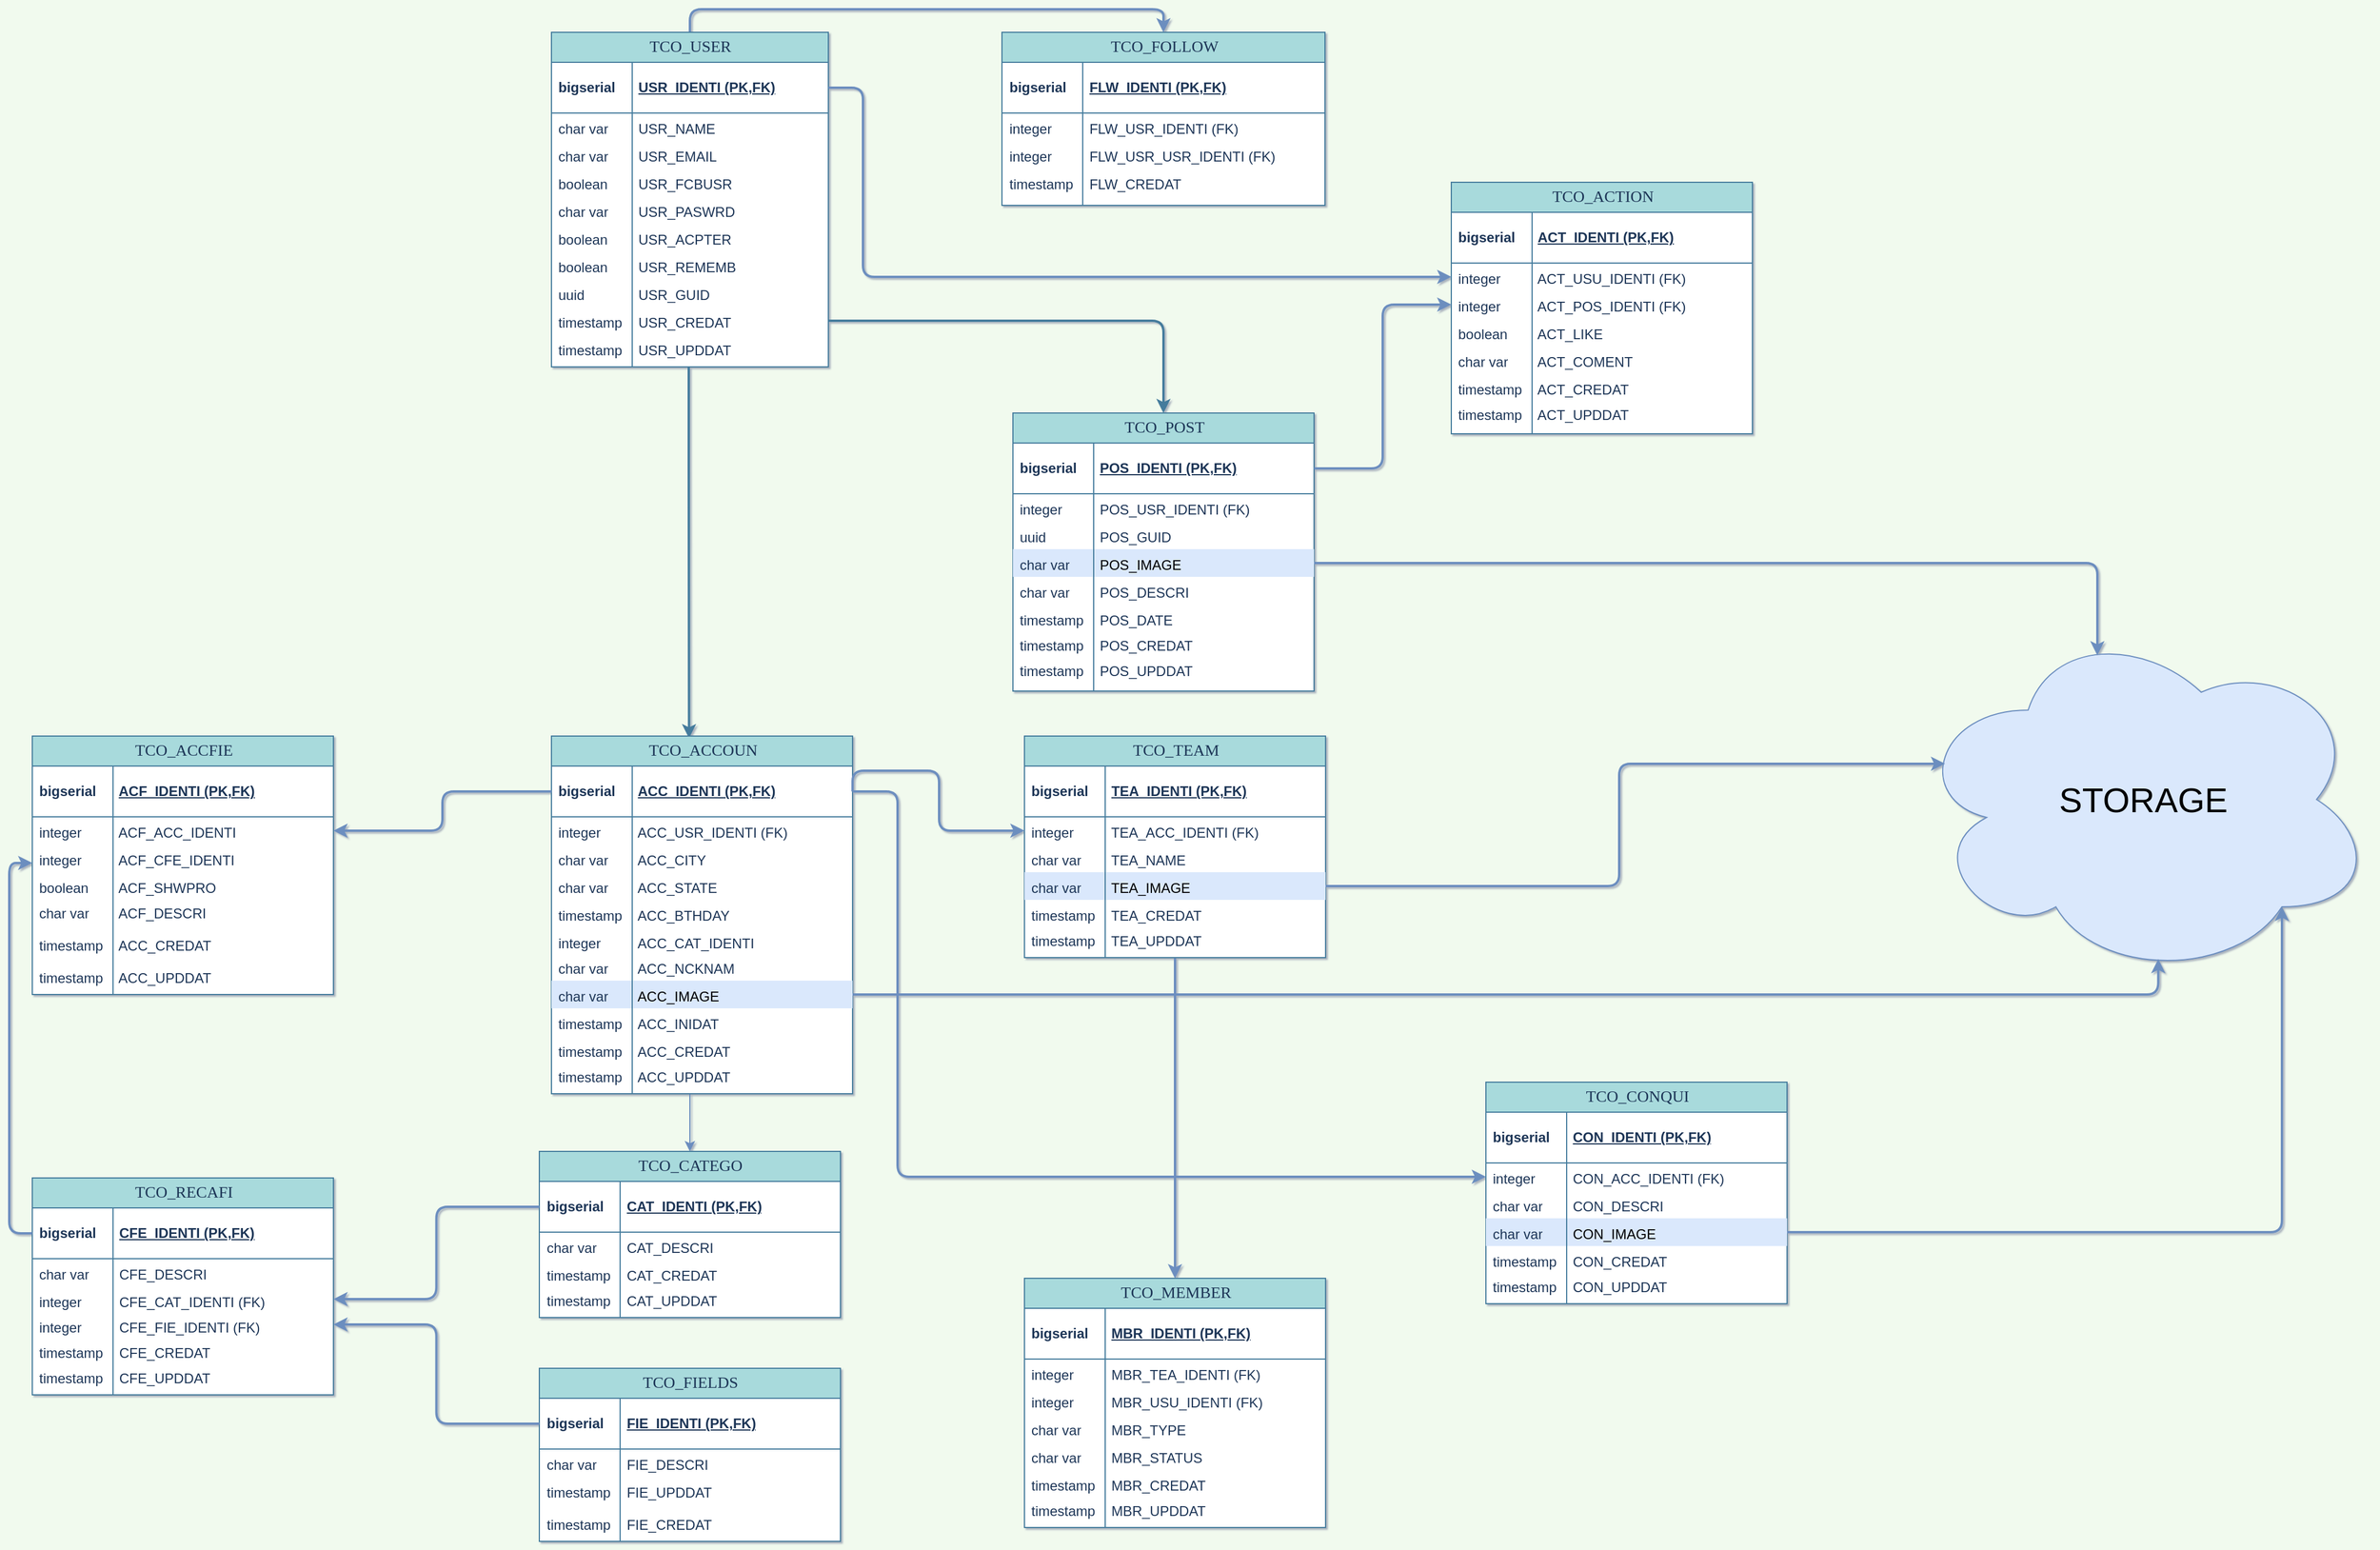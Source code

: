 <mxfile version="13.9.2" type="github">
  <diagram name="Raise" id="e56a1550-8fbb-45ad-956c-1786394a9013">
    <mxGraphModel dx="3493" dy="1526" grid="1" gridSize="10" guides="1" tooltips="1" connect="1" arrows="1" fold="1" page="1" pageScale="1" pageWidth="1100" pageHeight="850" background="#F1FAEE" math="0" shadow="1">
      <root>
        <mxCell id="0" />
        <mxCell id="1" parent="0" />
        <mxCell id="zdtIfTnhVCdvp5yQkyVi-76" value="&lt;font style=&quot;font-size: 30px&quot;&gt;STORAGE&lt;/font&gt;" style="ellipse;shape=cloud;whiteSpace=wrap;html=1;rounded=1;strokeColor=#6c8ebf;fillColor=#dae8fc;" parent="1" vertex="1">
          <mxGeometry x="150" y="-270" width="400" height="310" as="geometry" />
        </mxCell>
        <mxCell id="zdtIfTnhVCdvp5yQkyVi-105" style="edgeStyle=orthogonalEdgeStyle;rounded=1;orthogonalLoop=1;jettySize=auto;html=1;strokeColor=#457B9D;fillColor=#A8DADC;fontColor=#1D3557;entryX=0.457;entryY=0.006;entryDx=0;entryDy=0;entryPerimeter=0;strokeWidth=2;" parent="1" source="2e49270ec7c68f3f-1" target="1UuWTUBXtNCIWCG-NorW-23" edge="1">
          <mxGeometry relative="1" as="geometry">
            <mxPoint x="-910" y="-180" as="targetPoint" />
            <Array as="points">
              <mxPoint x="-911" y="-410" />
              <mxPoint x="-911" y="-410" />
            </Array>
          </mxGeometry>
        </mxCell>
        <mxCell id="I7QZOoxyqQ6AWKhXD5qM-129" style="edgeStyle=orthogonalEdgeStyle;rounded=1;orthogonalLoop=1;jettySize=auto;html=1;exitX=0.5;exitY=0;exitDx=0;exitDy=0;entryX=0.5;entryY=0;entryDx=0;entryDy=0;strokeColor=#6c8ebf;fillColor=#dae8fc;strokeWidth=2;" parent="1" source="2e49270ec7c68f3f-1" target="zdtIfTnhVCdvp5yQkyVi-136" edge="1">
          <mxGeometry relative="1" as="geometry" />
        </mxCell>
        <mxCell id="2e49270ec7c68f3f-1" value="TCO_USER" style="swimlane;html=1;fontStyle=0;childLayout=stackLayout;horizontal=1;startSize=26;fillColor=#A8DADC;horizontalStack=0;resizeParent=1;resizeLast=0;collapsible=1;marginBottom=0;swimlaneFillColor=#ffffff;align=center;shadow=0;comic=0;labelBackgroundColor=none;strokeWidth=1;fontFamily=Verdana;fontSize=14;strokeColor=#457B9D;fontColor=#1D3557;" parent="1" vertex="1">
          <mxGeometry x="-1030" y="-780" width="240" height="290" as="geometry">
            <mxRectangle x="100" y="120" width="90" height="26" as="alternateBounds" />
          </mxGeometry>
        </mxCell>
        <mxCell id="2e49270ec7c68f3f-4" value="&amp;nbsp; &amp;nbsp; &lt;u&gt;USR_IDENTI (PK,FK)&lt;/u&gt;" style="shape=partialRectangle;top=0;left=0;right=0;bottom=1;html=1;align=left;verticalAlign=middle;fillColor=none;spacingLeft=60;spacingRight=4;whiteSpace=wrap;overflow=hidden;rotatable=0;points=[[0,0.5],[1,0.5]];portConstraint=eastwest;dropTarget=0;fontStyle=1;strokeColor=#457B9D;fontColor=#1D3557;" parent="2e49270ec7c68f3f-1" vertex="1">
          <mxGeometry y="26" width="240" height="44" as="geometry" />
        </mxCell>
        <mxCell id="2e49270ec7c68f3f-5" value="bigserial" style="shape=partialRectangle;fontStyle=1;top=0;left=0;bottom=0;html=1;fillColor=none;align=left;verticalAlign=middle;spacingLeft=4;spacingRight=4;whiteSpace=wrap;overflow=hidden;rotatable=0;points=[];portConstraint=eastwest;part=1;strokeColor=#457B9D;fontColor=#1D3557;" parent="2e49270ec7c68f3f-4" vertex="1" connectable="0">
          <mxGeometry width="70" height="44" as="geometry" />
        </mxCell>
        <mxCell id="4wFkRY6161EBLC2-bGz6-5" value="&amp;nbsp; &amp;nbsp; USR_NAME" style="shape=partialRectangle;top=0;left=0;right=0;bottom=0;html=1;align=left;verticalAlign=top;fillColor=none;spacingLeft=60;spacingRight=4;whiteSpace=wrap;overflow=hidden;rotatable=0;points=[[0,0.5],[1,0.5]];portConstraint=eastwest;dropTarget=0;strokeColor=#457B9D;fontColor=#1D3557;" parent="2e49270ec7c68f3f-1" vertex="1">
          <mxGeometry y="70" width="240" height="24" as="geometry" />
        </mxCell>
        <mxCell id="4wFkRY6161EBLC2-bGz6-6" value="char var" style="shape=partialRectangle;top=0;left=0;bottom=0;html=1;fillColor=none;align=left;verticalAlign=top;spacingLeft=4;spacingRight=4;whiteSpace=wrap;overflow=hidden;rotatable=0;points=[];portConstraint=eastwest;part=1;strokeColor=#457B9D;fontColor=#1D3557;" parent="4wFkRY6161EBLC2-bGz6-5" vertex="1" connectable="0">
          <mxGeometry width="70" height="24" as="geometry" />
        </mxCell>
        <mxCell id="4wFkRY6161EBLC2-bGz6-7" value="&amp;nbsp; &amp;nbsp; USR_EMAIL" style="shape=partialRectangle;top=0;left=0;right=0;bottom=0;html=1;align=left;verticalAlign=top;fillColor=none;spacingLeft=60;spacingRight=4;whiteSpace=wrap;overflow=hidden;rotatable=0;points=[[0,0.5],[1,0.5]];portConstraint=eastwest;dropTarget=0;strokeColor=#457B9D;fontColor=#1D3557;" parent="2e49270ec7c68f3f-1" vertex="1">
          <mxGeometry y="94" width="240" height="24" as="geometry" />
        </mxCell>
        <mxCell id="4wFkRY6161EBLC2-bGz6-8" value="char var" style="shape=partialRectangle;top=0;left=0;bottom=0;html=1;fillColor=none;align=left;verticalAlign=top;spacingLeft=4;spacingRight=4;whiteSpace=wrap;overflow=hidden;rotatable=0;points=[];portConstraint=eastwest;part=1;strokeColor=#457B9D;fontColor=#1D3557;" parent="4wFkRY6161EBLC2-bGz6-7" vertex="1" connectable="0">
          <mxGeometry width="70" height="24" as="geometry" />
        </mxCell>
        <mxCell id="4wFkRY6161EBLC2-bGz6-9" value="&amp;nbsp; &amp;nbsp; USR_FCBUSR" style="shape=partialRectangle;top=0;left=0;right=0;bottom=0;html=1;align=left;verticalAlign=top;fillColor=none;spacingLeft=60;spacingRight=4;whiteSpace=wrap;overflow=hidden;rotatable=0;points=[[0,0.5],[1,0.5]];portConstraint=eastwest;dropTarget=0;strokeColor=#457B9D;fontColor=#1D3557;" parent="2e49270ec7c68f3f-1" vertex="1">
          <mxGeometry y="118" width="240" height="24" as="geometry" />
        </mxCell>
        <mxCell id="4wFkRY6161EBLC2-bGz6-10" value="boolean" style="shape=partialRectangle;top=0;left=0;bottom=0;html=1;fillColor=none;align=left;verticalAlign=top;spacingLeft=4;spacingRight=4;whiteSpace=wrap;overflow=hidden;rotatable=0;points=[];portConstraint=eastwest;part=1;strokeColor=#457B9D;fontColor=#1D3557;" parent="4wFkRY6161EBLC2-bGz6-9" vertex="1" connectable="0">
          <mxGeometry width="70" height="24" as="geometry" />
        </mxCell>
        <mxCell id="4wFkRY6161EBLC2-bGz6-19" value="&amp;nbsp; &amp;nbsp; USR_PASWRD" style="shape=partialRectangle;top=0;left=0;right=0;bottom=0;html=1;align=left;verticalAlign=top;fillColor=none;spacingLeft=60;spacingRight=4;whiteSpace=wrap;overflow=hidden;rotatable=0;points=[[0,0.5],[1,0.5]];portConstraint=eastwest;dropTarget=0;strokeColor=#457B9D;fontColor=#1D3557;" parent="2e49270ec7c68f3f-1" vertex="1">
          <mxGeometry y="142" width="240" height="24" as="geometry" />
        </mxCell>
        <mxCell id="4wFkRY6161EBLC2-bGz6-20" value="char var" style="shape=partialRectangle;top=0;left=0;bottom=0;html=1;fillColor=none;align=left;verticalAlign=top;spacingLeft=4;spacingRight=4;whiteSpace=wrap;overflow=hidden;rotatable=0;points=[];portConstraint=eastwest;part=1;strokeColor=#457B9D;fontColor=#1D3557;" parent="4wFkRY6161EBLC2-bGz6-19" vertex="1" connectable="0">
          <mxGeometry width="70" height="24" as="geometry" />
        </mxCell>
        <mxCell id="4wFkRY6161EBLC2-bGz6-11" value="&amp;nbsp; &amp;nbsp; USR_ACPTER" style="shape=partialRectangle;top=0;left=0;right=0;bottom=0;html=1;align=left;verticalAlign=top;fillColor=none;spacingLeft=60;spacingRight=4;whiteSpace=wrap;overflow=hidden;rotatable=0;points=[[0,0.5],[1,0.5]];portConstraint=eastwest;dropTarget=0;strokeColor=#457B9D;fontColor=#1D3557;" parent="2e49270ec7c68f3f-1" vertex="1">
          <mxGeometry y="166" width="240" height="24" as="geometry" />
        </mxCell>
        <mxCell id="4wFkRY6161EBLC2-bGz6-12" value="boolean" style="shape=partialRectangle;top=0;left=0;bottom=0;html=1;fillColor=none;align=left;verticalAlign=top;spacingLeft=4;spacingRight=4;whiteSpace=wrap;overflow=hidden;rotatable=0;points=[];portConstraint=eastwest;part=1;strokeColor=#457B9D;fontColor=#1D3557;" parent="4wFkRY6161EBLC2-bGz6-11" vertex="1" connectable="0">
          <mxGeometry width="70" height="24" as="geometry" />
        </mxCell>
        <mxCell id="zdtIfTnhVCdvp5yQkyVi-17" value="&amp;nbsp; &amp;nbsp; USR_REMEMB" style="shape=partialRectangle;top=0;left=0;right=0;bottom=0;html=1;align=left;verticalAlign=top;fillColor=none;spacingLeft=60;spacingRight=4;whiteSpace=wrap;overflow=hidden;rotatable=0;points=[[0,0.5],[1,0.5]];portConstraint=eastwest;dropTarget=0;strokeColor=#457B9D;fontColor=#1D3557;" parent="2e49270ec7c68f3f-1" vertex="1">
          <mxGeometry y="190" width="240" height="24" as="geometry" />
        </mxCell>
        <mxCell id="zdtIfTnhVCdvp5yQkyVi-18" value="boolean" style="shape=partialRectangle;top=0;left=0;bottom=0;html=1;fillColor=none;align=left;verticalAlign=top;spacingLeft=4;spacingRight=4;whiteSpace=wrap;overflow=hidden;rotatable=0;points=[];portConstraint=eastwest;part=1;strokeColor=#457B9D;fontColor=#1D3557;" parent="zdtIfTnhVCdvp5yQkyVi-17" vertex="1" connectable="0">
          <mxGeometry width="70" height="24" as="geometry" />
        </mxCell>
        <mxCell id="zdtIfTnhVCdvp5yQkyVi-5" value="&amp;nbsp; &amp;nbsp; USR_GUID" style="shape=partialRectangle;top=0;left=0;right=0;bottom=0;html=1;align=left;verticalAlign=top;fillColor=none;spacingLeft=60;spacingRight=4;whiteSpace=wrap;overflow=hidden;rotatable=0;points=[[0,0.5],[1,0.5]];portConstraint=eastwest;dropTarget=0;strokeColor=#457B9D;fontColor=#1D3557;" parent="2e49270ec7c68f3f-1" vertex="1">
          <mxGeometry y="214" width="240" height="24" as="geometry" />
        </mxCell>
        <mxCell id="zdtIfTnhVCdvp5yQkyVi-6" value="uuid" style="shape=partialRectangle;top=0;left=0;bottom=0;html=1;fillColor=none;align=left;verticalAlign=top;spacingLeft=4;spacingRight=4;whiteSpace=wrap;overflow=hidden;rotatable=0;points=[];portConstraint=eastwest;part=1;strokeColor=#457B9D;fontColor=#1D3557;" parent="zdtIfTnhVCdvp5yQkyVi-5" vertex="1" connectable="0">
          <mxGeometry width="70" height="24" as="geometry" />
        </mxCell>
        <mxCell id="4wFkRY6161EBLC2-bGz6-13" value="&amp;nbsp; &amp;nbsp; USR_CREDAT" style="shape=partialRectangle;top=0;left=0;right=0;bottom=0;html=1;align=left;verticalAlign=top;fillColor=none;spacingLeft=60;spacingRight=4;whiteSpace=wrap;overflow=hidden;rotatable=0;points=[[0,0.5],[1,0.5]];portConstraint=eastwest;dropTarget=0;strokeColor=#457B9D;fontColor=#1D3557;" parent="2e49270ec7c68f3f-1" vertex="1">
          <mxGeometry y="238" width="240" height="24" as="geometry" />
        </mxCell>
        <mxCell id="4wFkRY6161EBLC2-bGz6-14" value="timestamp" style="shape=partialRectangle;top=0;left=0;bottom=0;html=1;fillColor=none;align=left;verticalAlign=top;spacingLeft=4;spacingRight=4;whiteSpace=wrap;overflow=hidden;rotatable=0;points=[];portConstraint=eastwest;part=1;strokeColor=#457B9D;fontColor=#1D3557;" parent="4wFkRY6161EBLC2-bGz6-13" vertex="1" connectable="0">
          <mxGeometry width="70" height="24" as="geometry" />
        </mxCell>
        <mxCell id="4wFkRY6161EBLC2-bGz6-15" value="&amp;nbsp; &amp;nbsp; USR_UPDDAT" style="shape=partialRectangle;top=0;left=0;right=0;bottom=0;html=1;align=left;verticalAlign=top;fillColor=none;spacingLeft=60;spacingRight=4;whiteSpace=wrap;overflow=hidden;rotatable=0;points=[[0,0.5],[1,0.5]];portConstraint=eastwest;dropTarget=0;strokeColor=#457B9D;fontColor=#1D3557;" parent="2e49270ec7c68f3f-1" vertex="1">
          <mxGeometry y="262" width="240" height="28" as="geometry" />
        </mxCell>
        <mxCell id="4wFkRY6161EBLC2-bGz6-16" value="timestamp" style="shape=partialRectangle;top=0;left=0;bottom=0;html=1;fillColor=none;align=left;verticalAlign=top;spacingLeft=4;spacingRight=4;whiteSpace=wrap;overflow=hidden;rotatable=0;points=[];portConstraint=eastwest;part=1;strokeColor=#457B9D;fontColor=#1D3557;" parent="4wFkRY6161EBLC2-bGz6-15" vertex="1" connectable="0">
          <mxGeometry width="70" height="28" as="geometry" />
        </mxCell>
        <mxCell id="zdtIfTnhVCdvp5yQkyVi-106" style="edgeStyle=orthogonalEdgeStyle;rounded=1;orthogonalLoop=1;jettySize=auto;html=1;entryX=0.5;entryY=0;entryDx=0;entryDy=0;strokeColor=#457B9D;fillColor=#A8DADC;fontColor=#1D3557;strokeWidth=2;" parent="1" source="4wFkRY6161EBLC2-bGz6-13" target="zdtIfTnhVCdvp5yQkyVi-81" edge="1">
          <mxGeometry relative="1" as="geometry" />
        </mxCell>
        <mxCell id="zdtIfTnhVCdvp5yQkyVi-81" value="TCO_POST" style="swimlane;html=1;fontStyle=0;childLayout=stackLayout;horizontal=1;startSize=26;fillColor=#A8DADC;horizontalStack=0;resizeParent=1;resizeLast=0;collapsible=1;marginBottom=0;swimlaneFillColor=#ffffff;align=center;shadow=0;comic=0;labelBackgroundColor=none;strokeWidth=1;fontFamily=Verdana;fontSize=14;strokeColor=#457B9D;fontColor=#1D3557;" parent="1" vertex="1">
          <mxGeometry x="-630" y="-450" width="261" height="241" as="geometry">
            <mxRectangle x="100" y="120" width="90" height="26" as="alternateBounds" />
          </mxGeometry>
        </mxCell>
        <mxCell id="zdtIfTnhVCdvp5yQkyVi-82" value="&amp;nbsp; &amp;nbsp; &lt;u&gt;POS_IDENTI (PK,FK)&lt;/u&gt;" style="shape=partialRectangle;top=0;left=0;right=0;bottom=1;html=1;align=left;verticalAlign=middle;fillColor=none;spacingLeft=60;spacingRight=4;whiteSpace=wrap;overflow=hidden;rotatable=0;points=[[0,0.5],[1,0.5]];portConstraint=eastwest;dropTarget=0;fontStyle=1;strokeColor=#457B9D;fontColor=#1D3557;" parent="zdtIfTnhVCdvp5yQkyVi-81" vertex="1">
          <mxGeometry y="26" width="261" height="44" as="geometry" />
        </mxCell>
        <mxCell id="zdtIfTnhVCdvp5yQkyVi-83" value="bigserial" style="shape=partialRectangle;fontStyle=1;top=0;left=0;bottom=0;html=1;fillColor=none;align=left;verticalAlign=middle;spacingLeft=4;spacingRight=4;whiteSpace=wrap;overflow=hidden;rotatable=0;points=[];portConstraint=eastwest;part=1;strokeColor=#457B9D;fontColor=#1D3557;" parent="zdtIfTnhVCdvp5yQkyVi-82" vertex="1" connectable="0">
          <mxGeometry width="70" height="44" as="geometry" />
        </mxCell>
        <mxCell id="zdtIfTnhVCdvp5yQkyVi-84" value="&amp;nbsp; &amp;nbsp; POS_USR_IDENTI (FK)" style="shape=partialRectangle;top=0;left=0;right=0;bottom=0;html=1;align=left;verticalAlign=top;fillColor=none;spacingLeft=60;spacingRight=4;whiteSpace=wrap;overflow=hidden;rotatable=0;points=[[0,0.5],[1,0.5]];portConstraint=eastwest;dropTarget=0;strokeColor=#457B9D;fontColor=#1D3557;" parent="zdtIfTnhVCdvp5yQkyVi-81" vertex="1">
          <mxGeometry y="70" width="261" height="24" as="geometry" />
        </mxCell>
        <mxCell id="zdtIfTnhVCdvp5yQkyVi-85" value="integer" style="shape=partialRectangle;top=0;left=0;bottom=0;html=1;fillColor=none;align=left;verticalAlign=top;spacingLeft=4;spacingRight=4;whiteSpace=wrap;overflow=hidden;rotatable=0;points=[];portConstraint=eastwest;part=1;strokeColor=#457B9D;fontColor=#1D3557;" parent="zdtIfTnhVCdvp5yQkyVi-84" vertex="1" connectable="0">
          <mxGeometry width="70" height="24" as="geometry" />
        </mxCell>
        <mxCell id="zdtIfTnhVCdvp5yQkyVi-86" value="&amp;nbsp; &amp;nbsp; POS_GUID" style="shape=partialRectangle;top=0;left=0;right=0;bottom=0;html=1;align=left;verticalAlign=top;fillColor=none;spacingLeft=60;spacingRight=4;whiteSpace=wrap;overflow=hidden;rotatable=0;points=[[0,0.5],[1,0.5]];portConstraint=eastwest;dropTarget=0;strokeColor=#457B9D;fontColor=#1D3557;" parent="zdtIfTnhVCdvp5yQkyVi-81" vertex="1">
          <mxGeometry y="94" width="261" height="24" as="geometry" />
        </mxCell>
        <mxCell id="zdtIfTnhVCdvp5yQkyVi-87" value="&lt;span&gt;uuid&lt;/span&gt;" style="shape=partialRectangle;top=0;left=0;bottom=0;html=1;fillColor=none;align=left;verticalAlign=top;spacingLeft=4;spacingRight=4;whiteSpace=wrap;overflow=hidden;rotatable=0;points=[];portConstraint=eastwest;part=1;strokeColor=#457B9D;fontColor=#1D3557;" parent="zdtIfTnhVCdvp5yQkyVi-86" vertex="1" connectable="0">
          <mxGeometry width="70" height="24" as="geometry" />
        </mxCell>
        <mxCell id="zdtIfTnhVCdvp5yQkyVi-88" value="&amp;nbsp; &amp;nbsp; POS_IMAGE" style="shape=partialRectangle;top=0;left=0;right=0;bottom=0;html=1;align=left;verticalAlign=top;fillColor=#dae8fc;spacingLeft=60;spacingRight=4;whiteSpace=wrap;overflow=hidden;rotatable=0;points=[[0,0.5],[1,0.5]];portConstraint=eastwest;dropTarget=0;strokeColor=#6c8ebf;" parent="zdtIfTnhVCdvp5yQkyVi-81" vertex="1">
          <mxGeometry y="118" width="261" height="24" as="geometry" />
        </mxCell>
        <mxCell id="zdtIfTnhVCdvp5yQkyVi-89" value="char var" style="shape=partialRectangle;top=0;left=0;bottom=0;html=1;fillColor=none;align=left;verticalAlign=top;spacingLeft=4;spacingRight=4;whiteSpace=wrap;overflow=hidden;rotatable=0;points=[];portConstraint=eastwest;part=1;strokeColor=#457B9D;fontColor=#1D3557;" parent="zdtIfTnhVCdvp5yQkyVi-88" vertex="1" connectable="0">
          <mxGeometry width="70" height="24" as="geometry" />
        </mxCell>
        <mxCell id="zdtIfTnhVCdvp5yQkyVi-90" value="&amp;nbsp; &amp;nbsp; POS_DESCRI" style="shape=partialRectangle;top=0;left=0;right=0;bottom=0;html=1;align=left;verticalAlign=top;fillColor=none;spacingLeft=60;spacingRight=4;whiteSpace=wrap;overflow=hidden;rotatable=0;points=[[0,0.5],[1,0.5]];portConstraint=eastwest;dropTarget=0;strokeColor=#457B9D;fontColor=#1D3557;" parent="zdtIfTnhVCdvp5yQkyVi-81" vertex="1">
          <mxGeometry y="142" width="261" height="24" as="geometry" />
        </mxCell>
        <mxCell id="zdtIfTnhVCdvp5yQkyVi-91" value="char var" style="shape=partialRectangle;top=0;left=0;bottom=0;html=1;fillColor=none;align=left;verticalAlign=top;spacingLeft=4;spacingRight=4;whiteSpace=wrap;overflow=hidden;rotatable=0;points=[];portConstraint=eastwest;part=1;strokeColor=#457B9D;fontColor=#1D3557;" parent="zdtIfTnhVCdvp5yQkyVi-90" vertex="1" connectable="0">
          <mxGeometry width="70" height="24" as="geometry" />
        </mxCell>
        <mxCell id="zdtIfTnhVCdvp5yQkyVi-92" value="&amp;nbsp; &amp;nbsp; POS_DATE" style="shape=partialRectangle;top=0;left=0;right=0;bottom=0;html=1;align=left;verticalAlign=top;fillColor=none;spacingLeft=60;spacingRight=4;whiteSpace=wrap;overflow=hidden;rotatable=0;points=[[0,0.5],[1,0.5]];portConstraint=eastwest;dropTarget=0;strokeColor=#457B9D;fontColor=#1D3557;" parent="zdtIfTnhVCdvp5yQkyVi-81" vertex="1">
          <mxGeometry y="166" width="261" height="22" as="geometry" />
        </mxCell>
        <mxCell id="zdtIfTnhVCdvp5yQkyVi-93" value="timestamp" style="shape=partialRectangle;top=0;left=0;bottom=0;html=1;fillColor=none;align=left;verticalAlign=top;spacingLeft=4;spacingRight=4;whiteSpace=wrap;overflow=hidden;rotatable=0;points=[];portConstraint=eastwest;part=1;strokeColor=#457B9D;fontColor=#1D3557;" parent="zdtIfTnhVCdvp5yQkyVi-92" vertex="1" connectable="0">
          <mxGeometry width="70" height="22" as="geometry" />
        </mxCell>
        <mxCell id="zdtIfTnhVCdvp5yQkyVi-100" value="&amp;nbsp; &amp;nbsp; POS_CREDAT" style="shape=partialRectangle;top=0;left=0;right=0;bottom=0;html=1;align=left;verticalAlign=top;fillColor=none;spacingLeft=60;spacingRight=4;whiteSpace=wrap;overflow=hidden;rotatable=0;points=[[0,0.5],[1,0.5]];portConstraint=eastwest;dropTarget=0;strokeColor=#457B9D;fontColor=#1D3557;" parent="zdtIfTnhVCdvp5yQkyVi-81" vertex="1">
          <mxGeometry y="188" width="261" height="22" as="geometry" />
        </mxCell>
        <mxCell id="zdtIfTnhVCdvp5yQkyVi-101" value="timestamp" style="shape=partialRectangle;top=0;left=0;bottom=0;html=1;fillColor=none;align=left;verticalAlign=top;spacingLeft=4;spacingRight=4;whiteSpace=wrap;overflow=hidden;rotatable=0;points=[];portConstraint=eastwest;part=1;strokeColor=#457B9D;fontColor=#1D3557;" parent="zdtIfTnhVCdvp5yQkyVi-100" vertex="1" connectable="0">
          <mxGeometry width="70" height="22" as="geometry" />
        </mxCell>
        <mxCell id="zdtIfTnhVCdvp5yQkyVi-102" value="&amp;nbsp; &amp;nbsp; POS_UPDDAT" style="shape=partialRectangle;top=0;left=0;right=0;bottom=0;html=1;align=left;verticalAlign=top;fillColor=none;spacingLeft=60;spacingRight=4;whiteSpace=wrap;overflow=hidden;rotatable=0;points=[[0,0.5],[1,0.5]];portConstraint=eastwest;dropTarget=0;strokeColor=#457B9D;fontColor=#1D3557;" parent="zdtIfTnhVCdvp5yQkyVi-81" vertex="1">
          <mxGeometry y="210" width="261" height="30" as="geometry" />
        </mxCell>
        <mxCell id="zdtIfTnhVCdvp5yQkyVi-103" value="timestamp" style="shape=partialRectangle;top=0;left=0;bottom=0;html=1;fillColor=none;align=left;verticalAlign=top;spacingLeft=4;spacingRight=4;whiteSpace=wrap;overflow=hidden;rotatable=0;points=[];portConstraint=eastwest;part=1;strokeColor=#457B9D;fontColor=#1D3557;" parent="zdtIfTnhVCdvp5yQkyVi-102" vertex="1" connectable="0">
          <mxGeometry width="70" height="30" as="geometry" />
        </mxCell>
        <mxCell id="I7QZOoxyqQ6AWKhXD5qM-62" style="edgeStyle=orthogonalEdgeStyle;rounded=1;orthogonalLoop=1;jettySize=auto;html=1;fillColor=#dae8fc;strokeColor=#6c8ebf;" parent="1" source="1UuWTUBXtNCIWCG-NorW-23" target="iSOXeTbzysZyc92H4kfC-1" edge="1">
          <mxGeometry relative="1" as="geometry">
            <Array as="points">
              <mxPoint x="-910" y="170" />
              <mxPoint x="-910" y="170" />
            </Array>
          </mxGeometry>
        </mxCell>
        <mxCell id="1UuWTUBXtNCIWCG-NorW-23" value="TCO_ACCOUN" style="swimlane;html=1;fontStyle=0;childLayout=stackLayout;horizontal=1;startSize=26;fillColor=#A8DADC;horizontalStack=0;resizeParent=1;resizeLast=0;collapsible=1;marginBottom=0;swimlaneFillColor=#ffffff;align=center;shadow=0;comic=0;labelBackgroundColor=none;strokeWidth=1;fontFamily=Verdana;fontSize=14;strokeColor=#457B9D;fontColor=#1D3557;" parent="1" vertex="1">
          <mxGeometry x="-1030" y="-170" width="261" height="310" as="geometry">
            <mxRectangle x="100" y="120" width="90" height="26" as="alternateBounds" />
          </mxGeometry>
        </mxCell>
        <mxCell id="zdtIfTnhVCdvp5yQkyVi-19" value="&amp;nbsp; &amp;nbsp; &lt;u&gt;ACC_IDENTI (PK,FK)&lt;/u&gt;" style="shape=partialRectangle;top=0;left=0;right=0;bottom=1;html=1;align=left;verticalAlign=middle;fillColor=none;spacingLeft=60;spacingRight=4;whiteSpace=wrap;overflow=hidden;rotatable=0;points=[[0,0.5],[1,0.5]];portConstraint=eastwest;dropTarget=0;fontStyle=1;strokeColor=#457B9D;fontColor=#1D3557;" parent="1UuWTUBXtNCIWCG-NorW-23" vertex="1">
          <mxGeometry y="26" width="261" height="44" as="geometry" />
        </mxCell>
        <mxCell id="zdtIfTnhVCdvp5yQkyVi-20" value="bigserial" style="shape=partialRectangle;fontStyle=1;top=0;left=0;bottom=0;html=1;fillColor=none;align=left;verticalAlign=middle;spacingLeft=4;spacingRight=4;whiteSpace=wrap;overflow=hidden;rotatable=0;points=[];portConstraint=eastwest;part=1;strokeColor=#457B9D;fontColor=#1D3557;" parent="zdtIfTnhVCdvp5yQkyVi-19" vertex="1" connectable="0">
          <mxGeometry width="70" height="44" as="geometry" />
        </mxCell>
        <mxCell id="zdtIfTnhVCdvp5yQkyVi-31" value="&amp;nbsp; &amp;nbsp; ACC_USR_IDENTI (FK)" style="shape=partialRectangle;top=0;left=0;right=0;bottom=0;html=1;align=left;verticalAlign=top;fillColor=none;spacingLeft=60;spacingRight=4;whiteSpace=wrap;overflow=hidden;rotatable=0;points=[[0,0.5],[1,0.5]];portConstraint=eastwest;dropTarget=0;strokeColor=#457B9D;fontColor=#1D3557;" parent="1UuWTUBXtNCIWCG-NorW-23" vertex="1">
          <mxGeometry y="70" width="261" height="24" as="geometry" />
        </mxCell>
        <mxCell id="zdtIfTnhVCdvp5yQkyVi-32" value="integer" style="shape=partialRectangle;top=0;left=0;bottom=0;html=1;fillColor=none;align=left;verticalAlign=top;spacingLeft=4;spacingRight=4;whiteSpace=wrap;overflow=hidden;rotatable=0;points=[];portConstraint=eastwest;part=1;strokeColor=#457B9D;fontColor=#1D3557;" parent="zdtIfTnhVCdvp5yQkyVi-31" vertex="1" connectable="0">
          <mxGeometry width="70" height="24" as="geometry" />
        </mxCell>
        <mxCell id="zdtIfTnhVCdvp5yQkyVi-35" value="&amp;nbsp; &amp;nbsp; ACC_CITY" style="shape=partialRectangle;top=0;left=0;right=0;bottom=0;html=1;align=left;verticalAlign=top;fillColor=none;spacingLeft=60;spacingRight=4;whiteSpace=wrap;overflow=hidden;rotatable=0;points=[[0,0.5],[1,0.5]];portConstraint=eastwest;dropTarget=0;strokeColor=#457B9D;fontColor=#1D3557;" parent="1UuWTUBXtNCIWCG-NorW-23" vertex="1">
          <mxGeometry y="94" width="261" height="24" as="geometry" />
        </mxCell>
        <mxCell id="zdtIfTnhVCdvp5yQkyVi-36" value="&lt;span&gt;char var&lt;/span&gt;" style="shape=partialRectangle;top=0;left=0;bottom=0;html=1;fillColor=none;align=left;verticalAlign=top;spacingLeft=4;spacingRight=4;whiteSpace=wrap;overflow=hidden;rotatable=0;points=[];portConstraint=eastwest;part=1;strokeColor=#457B9D;fontColor=#1D3557;" parent="zdtIfTnhVCdvp5yQkyVi-35" vertex="1" connectable="0">
          <mxGeometry width="70" height="24" as="geometry" />
        </mxCell>
        <mxCell id="zdtIfTnhVCdvp5yQkyVi-33" value="&amp;nbsp; &amp;nbsp; ACC_STATE" style="shape=partialRectangle;top=0;left=0;right=0;bottom=0;html=1;align=left;verticalAlign=top;fillColor=none;spacingLeft=60;spacingRight=4;whiteSpace=wrap;overflow=hidden;rotatable=0;points=[[0,0.5],[1,0.5]];portConstraint=eastwest;dropTarget=0;strokeColor=#457B9D;fontColor=#1D3557;" parent="1UuWTUBXtNCIWCG-NorW-23" vertex="1">
          <mxGeometry y="118" width="261" height="24" as="geometry" />
        </mxCell>
        <mxCell id="zdtIfTnhVCdvp5yQkyVi-34" value="char var" style="shape=partialRectangle;top=0;left=0;bottom=0;html=1;fillColor=none;align=left;verticalAlign=top;spacingLeft=4;spacingRight=4;whiteSpace=wrap;overflow=hidden;rotatable=0;points=[];portConstraint=eastwest;part=1;strokeColor=#457B9D;fontColor=#1D3557;" parent="zdtIfTnhVCdvp5yQkyVi-33" vertex="1" connectable="0">
          <mxGeometry width="70" height="24" as="geometry" />
        </mxCell>
        <mxCell id="zdtIfTnhVCdvp5yQkyVi-29" value="&amp;nbsp; &amp;nbsp; ACC_BTHDAY" style="shape=partialRectangle;top=0;left=0;right=0;bottom=0;html=1;align=left;verticalAlign=top;fillColor=none;spacingLeft=60;spacingRight=4;whiteSpace=wrap;overflow=hidden;rotatable=0;points=[[0,0.5],[1,0.5]];portConstraint=eastwest;dropTarget=0;strokeColor=#457B9D;fontColor=#1D3557;" parent="1UuWTUBXtNCIWCG-NorW-23" vertex="1">
          <mxGeometry y="142" width="261" height="24" as="geometry" />
        </mxCell>
        <mxCell id="zdtIfTnhVCdvp5yQkyVi-30" value="timestamp" style="shape=partialRectangle;top=0;left=0;bottom=0;html=1;fillColor=none;align=left;verticalAlign=top;spacingLeft=4;spacingRight=4;whiteSpace=wrap;overflow=hidden;rotatable=0;points=[];portConstraint=eastwest;part=1;strokeColor=#457B9D;fontColor=#1D3557;" parent="zdtIfTnhVCdvp5yQkyVi-29" vertex="1" connectable="0">
          <mxGeometry width="70" height="24" as="geometry" />
        </mxCell>
        <mxCell id="zdtIfTnhVCdvp5yQkyVi-40" value="&amp;nbsp; &amp;nbsp; ACC_CAT_IDENTI" style="shape=partialRectangle;top=0;left=0;right=0;bottom=0;html=1;align=left;verticalAlign=top;fillColor=none;spacingLeft=60;spacingRight=4;whiteSpace=wrap;overflow=hidden;rotatable=0;points=[[0,0.5],[1,0.5]];portConstraint=eastwest;dropTarget=0;strokeColor=#457B9D;fontColor=#1D3557;" parent="1UuWTUBXtNCIWCG-NorW-23" vertex="1">
          <mxGeometry y="166" width="261" height="22" as="geometry" />
        </mxCell>
        <mxCell id="zdtIfTnhVCdvp5yQkyVi-41" value="integer" style="shape=partialRectangle;top=0;left=0;bottom=0;html=1;fillColor=none;align=left;verticalAlign=top;spacingLeft=4;spacingRight=4;whiteSpace=wrap;overflow=hidden;rotatable=0;points=[];portConstraint=eastwest;part=1;strokeColor=#457B9D;fontColor=#1D3557;" parent="zdtIfTnhVCdvp5yQkyVi-40" vertex="1" connectable="0">
          <mxGeometry width="70" height="22" as="geometry" />
        </mxCell>
        <mxCell id="zdtIfTnhVCdvp5yQkyVi-27" value="&amp;nbsp; &amp;nbsp; ACC_NCKNAM" style="shape=partialRectangle;top=0;left=0;right=0;bottom=0;html=1;align=left;verticalAlign=top;fillColor=none;spacingLeft=60;spacingRight=4;whiteSpace=wrap;overflow=hidden;rotatable=0;points=[[0,0.5],[1,0.5]];portConstraint=eastwest;dropTarget=0;strokeColor=#457B9D;fontColor=#1D3557;" parent="1UuWTUBXtNCIWCG-NorW-23" vertex="1">
          <mxGeometry y="188" width="261" height="24" as="geometry" />
        </mxCell>
        <mxCell id="zdtIfTnhVCdvp5yQkyVi-28" value="char var" style="shape=partialRectangle;top=0;left=0;bottom=0;html=1;fillColor=none;align=left;verticalAlign=top;spacingLeft=4;spacingRight=4;whiteSpace=wrap;overflow=hidden;rotatable=0;points=[];portConstraint=eastwest;part=1;strokeColor=#457B9D;fontColor=#1D3557;" parent="zdtIfTnhVCdvp5yQkyVi-27" vertex="1" connectable="0">
          <mxGeometry width="70" height="24" as="geometry" />
        </mxCell>
        <mxCell id="zdtIfTnhVCdvp5yQkyVi-23" value="&lt;span&gt;&amp;nbsp; &amp;nbsp; ACC_IMAGE&lt;/span&gt;" style="shape=partialRectangle;top=0;left=0;right=0;bottom=0;html=1;align=left;verticalAlign=top;fillColor=#dae8fc;spacingLeft=60;spacingRight=4;whiteSpace=wrap;overflow=hidden;rotatable=0;points=[[0,0.5],[1,0.5]];portConstraint=eastwest;dropTarget=0;strokeColor=#6c8ebf;" parent="1UuWTUBXtNCIWCG-NorW-23" vertex="1">
          <mxGeometry y="212" width="261" height="24" as="geometry" />
        </mxCell>
        <mxCell id="zdtIfTnhVCdvp5yQkyVi-24" value="char var" style="shape=partialRectangle;top=0;left=0;bottom=0;html=1;fillColor=none;align=left;verticalAlign=top;spacingLeft=4;spacingRight=4;whiteSpace=wrap;overflow=hidden;rotatable=0;points=[];portConstraint=eastwest;part=1;strokeColor=#457B9D;fontColor=#1D3557;" parent="zdtIfTnhVCdvp5yQkyVi-23" vertex="1" connectable="0">
          <mxGeometry width="70" height="24" as="geometry" />
        </mxCell>
        <mxCell id="zdtIfTnhVCdvp5yQkyVi-25" value="&amp;nbsp; &amp;nbsp; ACC_INIDAT" style="shape=partialRectangle;top=0;left=0;right=0;bottom=0;html=1;align=left;verticalAlign=top;fillColor=none;spacingLeft=60;spacingRight=4;whiteSpace=wrap;overflow=hidden;rotatable=0;points=[[0,0.5],[1,0.5]];portConstraint=eastwest;dropTarget=0;strokeColor=#457B9D;fontColor=#1D3557;" parent="1UuWTUBXtNCIWCG-NorW-23" vertex="1">
          <mxGeometry y="236" width="261" height="24" as="geometry" />
        </mxCell>
        <mxCell id="zdtIfTnhVCdvp5yQkyVi-26" value="timestamp" style="shape=partialRectangle;top=0;left=0;bottom=0;html=1;fillColor=none;align=left;verticalAlign=top;spacingLeft=4;spacingRight=4;whiteSpace=wrap;overflow=hidden;rotatable=0;points=[];portConstraint=eastwest;part=1;strokeColor=#457B9D;fontColor=#1D3557;" parent="zdtIfTnhVCdvp5yQkyVi-25" vertex="1" connectable="0">
          <mxGeometry width="70" height="24" as="geometry" />
        </mxCell>
        <mxCell id="zdtIfTnhVCdvp5yQkyVi-21" value="&amp;nbsp; &amp;nbsp; ACC_CREDAT" style="shape=partialRectangle;top=0;left=0;right=0;bottom=0;html=1;align=left;verticalAlign=top;fillColor=none;spacingLeft=60;spacingRight=4;whiteSpace=wrap;overflow=hidden;rotatable=0;points=[[0,0.5],[1,0.5]];portConstraint=eastwest;dropTarget=0;strokeColor=#457B9D;fontColor=#1D3557;" parent="1UuWTUBXtNCIWCG-NorW-23" vertex="1">
          <mxGeometry y="260" width="261" height="22" as="geometry" />
        </mxCell>
        <mxCell id="zdtIfTnhVCdvp5yQkyVi-22" value="timestamp" style="shape=partialRectangle;top=0;left=0;bottom=0;html=1;fillColor=none;align=left;verticalAlign=top;spacingLeft=4;spacingRight=4;whiteSpace=wrap;overflow=hidden;rotatable=0;points=[];portConstraint=eastwest;part=1;strokeColor=#457B9D;fontColor=#1D3557;" parent="zdtIfTnhVCdvp5yQkyVi-21" vertex="1" connectable="0">
          <mxGeometry width="70" height="22" as="geometry" />
        </mxCell>
        <mxCell id="zdtIfTnhVCdvp5yQkyVi-37" value="&amp;nbsp; &amp;nbsp; ACC_UPDDAT" style="shape=partialRectangle;top=0;left=0;right=0;bottom=0;html=1;align=left;verticalAlign=top;fillColor=none;spacingLeft=60;spacingRight=4;whiteSpace=wrap;overflow=hidden;rotatable=0;points=[[0,0.5],[1,0.5]];portConstraint=eastwest;dropTarget=0;strokeColor=#457B9D;fontColor=#1D3557;" parent="1UuWTUBXtNCIWCG-NorW-23" vertex="1">
          <mxGeometry y="282" width="261" height="28" as="geometry" />
        </mxCell>
        <mxCell id="zdtIfTnhVCdvp5yQkyVi-38" value="timestamp" style="shape=partialRectangle;top=0;left=0;bottom=0;html=1;fillColor=none;align=left;verticalAlign=top;spacingLeft=4;spacingRight=4;whiteSpace=wrap;overflow=hidden;rotatable=0;points=[];portConstraint=eastwest;part=1;strokeColor=#457B9D;fontColor=#1D3557;" parent="zdtIfTnhVCdvp5yQkyVi-37" vertex="1" connectable="0">
          <mxGeometry width="70" height="28" as="geometry" />
        </mxCell>
        <mxCell id="zdtIfTnhVCdvp5yQkyVi-114" style="edgeStyle=orthogonalEdgeStyle;rounded=1;orthogonalLoop=1;jettySize=auto;html=1;strokeColor=#6c8ebf;fillColor=#dae8fc;fontColor=#1D3557;strokeWidth=2;" parent="1" edge="1">
          <mxGeometry relative="1" as="geometry">
            <Array as="points">
              <mxPoint x="310" y="-320" />
            </Array>
            <mxPoint x="-369" y="-320" as="sourcePoint" />
            <mxPoint x="310" y="-240" as="targetPoint" />
          </mxGeometry>
        </mxCell>
        <mxCell id="zdtIfTnhVCdvp5yQkyVi-136" value="TCO_FOLLOW" style="swimlane;html=1;fontStyle=0;childLayout=stackLayout;horizontal=1;startSize=26;fillColor=#A8DADC;horizontalStack=0;resizeParent=1;resizeLast=0;collapsible=1;marginBottom=0;swimlaneFillColor=#ffffff;align=center;shadow=0;comic=0;labelBackgroundColor=none;strokeWidth=1;fontFamily=Verdana;fontSize=14;strokeColor=#457B9D;fontColor=#1D3557;" parent="1" vertex="1">
          <mxGeometry x="-639.5" y="-780" width="280" height="150" as="geometry">
            <mxRectangle x="100" y="120" width="90" height="26" as="alternateBounds" />
          </mxGeometry>
        </mxCell>
        <mxCell id="zdtIfTnhVCdvp5yQkyVi-137" value="&amp;nbsp; &amp;nbsp; &lt;u&gt;FLW_IDENTI (PK,FK)&lt;/u&gt;" style="shape=partialRectangle;top=0;left=0;right=0;bottom=1;html=1;align=left;verticalAlign=middle;fillColor=none;spacingLeft=60;spacingRight=4;whiteSpace=wrap;overflow=hidden;rotatable=0;points=[[0,0.5],[1,0.5]];portConstraint=eastwest;dropTarget=0;fontStyle=1;strokeColor=#457B9D;fontColor=#1D3557;" parent="zdtIfTnhVCdvp5yQkyVi-136" vertex="1">
          <mxGeometry y="26" width="280" height="44" as="geometry" />
        </mxCell>
        <mxCell id="zdtIfTnhVCdvp5yQkyVi-138" value="bigserial" style="shape=partialRectangle;fontStyle=1;top=0;left=0;bottom=0;html=1;fillColor=none;align=left;verticalAlign=middle;spacingLeft=4;spacingRight=4;whiteSpace=wrap;overflow=hidden;rotatable=0;points=[];portConstraint=eastwest;part=1;strokeColor=#457B9D;fontColor=#1D3557;" parent="zdtIfTnhVCdvp5yQkyVi-137" vertex="1" connectable="0">
          <mxGeometry width="70" height="44" as="geometry" />
        </mxCell>
        <mxCell id="zdtIfTnhVCdvp5yQkyVi-139" value="&amp;nbsp; &amp;nbsp; FLW_USR_IDENTI (FK)" style="shape=partialRectangle;top=0;left=0;right=0;bottom=0;html=1;align=left;verticalAlign=top;fillColor=none;spacingLeft=60;spacingRight=4;whiteSpace=wrap;overflow=hidden;rotatable=0;points=[[0,0.5],[1,0.5]];portConstraint=eastwest;dropTarget=0;strokeColor=#457B9D;fontColor=#1D3557;" parent="zdtIfTnhVCdvp5yQkyVi-136" vertex="1">
          <mxGeometry y="70" width="280" height="24" as="geometry" />
        </mxCell>
        <mxCell id="zdtIfTnhVCdvp5yQkyVi-140" value="integer" style="shape=partialRectangle;top=0;left=0;bottom=0;html=1;fillColor=none;align=left;verticalAlign=top;spacingLeft=4;spacingRight=4;whiteSpace=wrap;overflow=hidden;rotatable=0;points=[];portConstraint=eastwest;part=1;strokeColor=#457B9D;fontColor=#1D3557;" parent="zdtIfTnhVCdvp5yQkyVi-139" vertex="1" connectable="0">
          <mxGeometry width="70" height="24" as="geometry" />
        </mxCell>
        <mxCell id="zdtIfTnhVCdvp5yQkyVi-141" value="&amp;nbsp; &amp;nbsp; FLW_USR_USR_IDENTI (FK)" style="shape=partialRectangle;top=0;left=0;right=0;bottom=0;html=1;align=left;verticalAlign=top;fillColor=none;spacingLeft=60;spacingRight=4;whiteSpace=wrap;overflow=hidden;rotatable=0;points=[[0,0.5],[1,0.5]];portConstraint=eastwest;dropTarget=0;strokeColor=#457B9D;fontColor=#1D3557;" parent="zdtIfTnhVCdvp5yQkyVi-136" vertex="1">
          <mxGeometry y="94" width="280" height="24" as="geometry" />
        </mxCell>
        <mxCell id="zdtIfTnhVCdvp5yQkyVi-142" value="integer" style="shape=partialRectangle;top=0;left=0;bottom=0;html=1;fillColor=none;align=left;verticalAlign=top;spacingLeft=4;spacingRight=4;whiteSpace=wrap;overflow=hidden;rotatable=0;points=[];portConstraint=eastwest;part=1;strokeColor=#457B9D;fontColor=#1D3557;" parent="zdtIfTnhVCdvp5yQkyVi-141" vertex="1" connectable="0">
          <mxGeometry width="70" height="24" as="geometry" />
        </mxCell>
        <mxCell id="zdtIfTnhVCdvp5yQkyVi-153" value="&amp;nbsp; &amp;nbsp; FLW_CREDAT" style="shape=partialRectangle;top=0;left=0;right=0;bottom=0;html=1;align=left;verticalAlign=top;fillColor=none;spacingLeft=60;spacingRight=4;whiteSpace=wrap;overflow=hidden;rotatable=0;points=[[0,0.5],[1,0.5]];portConstraint=eastwest;dropTarget=0;strokeColor=#457B9D;fontColor=#1D3557;" parent="zdtIfTnhVCdvp5yQkyVi-136" vertex="1">
          <mxGeometry y="118" width="280" height="32" as="geometry" />
        </mxCell>
        <mxCell id="zdtIfTnhVCdvp5yQkyVi-154" value="timestamp" style="shape=partialRectangle;top=0;left=0;bottom=0;html=1;fillColor=none;align=left;verticalAlign=top;spacingLeft=4;spacingRight=4;whiteSpace=wrap;overflow=hidden;rotatable=0;points=[];portConstraint=eastwest;part=1;strokeColor=#457B9D;fontColor=#1D3557;" parent="zdtIfTnhVCdvp5yQkyVi-153" vertex="1" connectable="0">
          <mxGeometry width="70" height="32" as="geometry" />
        </mxCell>
        <mxCell id="iSOXeTbzysZyc92H4kfC-1" value="TCO_CATEGO" style="swimlane;html=1;fontStyle=0;childLayout=stackLayout;horizontal=1;startSize=26;fillColor=#A8DADC;horizontalStack=0;resizeParent=1;resizeLast=0;collapsible=1;marginBottom=0;swimlaneFillColor=#ffffff;align=center;shadow=0;comic=0;labelBackgroundColor=none;strokeWidth=1;fontFamily=Verdana;fontSize=14;strokeColor=#457B9D;fontColor=#1D3557;" parent="1" vertex="1">
          <mxGeometry x="-1040.5" y="190" width="261" height="144" as="geometry">
            <mxRectangle x="100" y="120" width="90" height="26" as="alternateBounds" />
          </mxGeometry>
        </mxCell>
        <mxCell id="iSOXeTbzysZyc92H4kfC-2" value="&amp;nbsp; &amp;nbsp; &lt;u&gt;CAT_IDENTI (PK,FK)&lt;/u&gt;" style="shape=partialRectangle;top=0;left=0;right=0;bottom=1;html=1;align=left;verticalAlign=middle;fillColor=none;spacingLeft=60;spacingRight=4;whiteSpace=wrap;overflow=hidden;rotatable=0;points=[[0,0.5],[1,0.5]];portConstraint=eastwest;dropTarget=0;fontStyle=1;strokeColor=#457B9D;fontColor=#1D3557;" parent="iSOXeTbzysZyc92H4kfC-1" vertex="1">
          <mxGeometry y="26" width="261" height="44" as="geometry" />
        </mxCell>
        <mxCell id="iSOXeTbzysZyc92H4kfC-3" value="bigserial" style="shape=partialRectangle;fontStyle=1;top=0;left=0;bottom=0;html=1;fillColor=none;align=left;verticalAlign=middle;spacingLeft=4;spacingRight=4;whiteSpace=wrap;overflow=hidden;rotatable=0;points=[];portConstraint=eastwest;part=1;strokeColor=#457B9D;fontColor=#1D3557;" parent="iSOXeTbzysZyc92H4kfC-2" vertex="1" connectable="0">
          <mxGeometry width="70" height="44" as="geometry" />
        </mxCell>
        <mxCell id="iSOXeTbzysZyc92H4kfC-6" value="&amp;nbsp; &amp;nbsp; CAT_DESCRI" style="shape=partialRectangle;top=0;left=0;right=0;bottom=0;html=1;align=left;verticalAlign=top;fillColor=none;spacingLeft=60;spacingRight=4;whiteSpace=wrap;overflow=hidden;rotatable=0;points=[[0,0.5],[1,0.5]];portConstraint=eastwest;dropTarget=0;strokeColor=#457B9D;fontColor=#1D3557;" parent="iSOXeTbzysZyc92H4kfC-1" vertex="1">
          <mxGeometry y="70" width="261" height="24" as="geometry" />
        </mxCell>
        <mxCell id="iSOXeTbzysZyc92H4kfC-7" value="&lt;span&gt;char var&lt;/span&gt;" style="shape=partialRectangle;top=0;left=0;bottom=0;html=1;fillColor=none;align=left;verticalAlign=top;spacingLeft=4;spacingRight=4;whiteSpace=wrap;overflow=hidden;rotatable=0;points=[];portConstraint=eastwest;part=1;strokeColor=#457B9D;fontColor=#1D3557;" parent="iSOXeTbzysZyc92H4kfC-6" vertex="1" connectable="0">
          <mxGeometry width="70" height="24" as="geometry" />
        </mxCell>
        <mxCell id="iSOXeTbzysZyc92H4kfC-20" value="&amp;nbsp; &amp;nbsp; CAT_CREDAT" style="shape=partialRectangle;top=0;left=0;right=0;bottom=0;html=1;align=left;verticalAlign=top;fillColor=none;spacingLeft=60;spacingRight=4;whiteSpace=wrap;overflow=hidden;rotatable=0;points=[[0,0.5],[1,0.5]];portConstraint=eastwest;dropTarget=0;strokeColor=#457B9D;fontColor=#1D3557;" parent="iSOXeTbzysZyc92H4kfC-1" vertex="1">
          <mxGeometry y="94" width="261" height="22" as="geometry" />
        </mxCell>
        <mxCell id="iSOXeTbzysZyc92H4kfC-21" value="timestamp" style="shape=partialRectangle;top=0;left=0;bottom=0;html=1;fillColor=none;align=left;verticalAlign=top;spacingLeft=4;spacingRight=4;whiteSpace=wrap;overflow=hidden;rotatable=0;points=[];portConstraint=eastwest;part=1;strokeColor=#457B9D;fontColor=#1D3557;" parent="iSOXeTbzysZyc92H4kfC-20" vertex="1" connectable="0">
          <mxGeometry width="70" height="22" as="geometry" />
        </mxCell>
        <mxCell id="iSOXeTbzysZyc92H4kfC-22" value="&amp;nbsp; &amp;nbsp; CAT_UPDDAT" style="shape=partialRectangle;top=0;left=0;right=0;bottom=0;html=1;align=left;verticalAlign=top;fillColor=none;spacingLeft=60;spacingRight=4;whiteSpace=wrap;overflow=hidden;rotatable=0;points=[[0,0.5],[1,0.5]];portConstraint=eastwest;dropTarget=0;strokeColor=#457B9D;fontColor=#1D3557;" parent="iSOXeTbzysZyc92H4kfC-1" vertex="1">
          <mxGeometry y="116" width="261" height="28" as="geometry" />
        </mxCell>
        <mxCell id="iSOXeTbzysZyc92H4kfC-23" value="timestamp" style="shape=partialRectangle;top=0;left=0;bottom=0;html=1;fillColor=none;align=left;verticalAlign=top;spacingLeft=4;spacingRight=4;whiteSpace=wrap;overflow=hidden;rotatable=0;points=[];portConstraint=eastwest;part=1;strokeColor=#457B9D;fontColor=#1D3557;" parent="iSOXeTbzysZyc92H4kfC-22" vertex="1" connectable="0">
          <mxGeometry width="70" height="28" as="geometry" />
        </mxCell>
        <mxCell id="I7QZOoxyqQ6AWKhXD5qM-111" style="edgeStyle=orthogonalEdgeStyle;rounded=1;orthogonalLoop=1;jettySize=auto;html=1;fillColor=#dae8fc;strokeColor=#6c8ebf;strokeWidth=2;" parent="1" source="iSOXeTbzysZyc92H4kfC-24" target="I7QZOoxyqQ6AWKhXD5qM-3" edge="1">
          <mxGeometry relative="1" as="geometry" />
        </mxCell>
        <mxCell id="iSOXeTbzysZyc92H4kfC-24" value="TCO_TEAM" style="swimlane;html=1;fontStyle=0;childLayout=stackLayout;horizontal=1;startSize=26;fillColor=#A8DADC;horizontalStack=0;resizeParent=1;resizeLast=0;collapsible=1;marginBottom=0;swimlaneFillColor=#ffffff;align=center;shadow=0;comic=0;labelBackgroundColor=none;strokeWidth=1;fontFamily=Verdana;fontSize=14;strokeColor=#457B9D;fontColor=#1D3557;" parent="1" vertex="1">
          <mxGeometry x="-620" y="-170" width="261" height="192" as="geometry">
            <mxRectangle x="100" y="120" width="90" height="26" as="alternateBounds" />
          </mxGeometry>
        </mxCell>
        <mxCell id="iSOXeTbzysZyc92H4kfC-25" value="&amp;nbsp; &amp;nbsp; &lt;u&gt;TEA_IDENTI (PK,FK)&lt;/u&gt;" style="shape=partialRectangle;top=0;left=0;right=0;bottom=1;html=1;align=left;verticalAlign=middle;fillColor=none;spacingLeft=60;spacingRight=4;whiteSpace=wrap;overflow=hidden;rotatable=0;points=[[0,0.5],[1,0.5]];portConstraint=eastwest;dropTarget=0;fontStyle=1;strokeColor=#457B9D;fontColor=#1D3557;" parent="iSOXeTbzysZyc92H4kfC-24" vertex="1">
          <mxGeometry y="26" width="261" height="44" as="geometry" />
        </mxCell>
        <mxCell id="iSOXeTbzysZyc92H4kfC-26" value="bigserial" style="shape=partialRectangle;fontStyle=1;top=0;left=0;bottom=0;html=1;fillColor=none;align=left;verticalAlign=middle;spacingLeft=4;spacingRight=4;whiteSpace=wrap;overflow=hidden;rotatable=0;points=[];portConstraint=eastwest;part=1;strokeColor=#457B9D;fontColor=#1D3557;" parent="iSOXeTbzysZyc92H4kfC-25" vertex="1" connectable="0">
          <mxGeometry width="70" height="44" as="geometry" />
        </mxCell>
        <mxCell id="iSOXeTbzysZyc92H4kfC-27" value="&amp;nbsp; &amp;nbsp; TEA_ACC_IDENTI (FK)" style="shape=partialRectangle;top=0;left=0;right=0;bottom=0;html=1;align=left;verticalAlign=top;fillColor=none;spacingLeft=60;spacingRight=4;whiteSpace=wrap;overflow=hidden;rotatable=0;points=[[0,0.5],[1,0.5]];portConstraint=eastwest;dropTarget=0;strokeColor=#457B9D;fontColor=#1D3557;" parent="iSOXeTbzysZyc92H4kfC-24" vertex="1">
          <mxGeometry y="70" width="261" height="24" as="geometry" />
        </mxCell>
        <mxCell id="iSOXeTbzysZyc92H4kfC-28" value="integer" style="shape=partialRectangle;top=0;left=0;bottom=0;html=1;fillColor=none;align=left;verticalAlign=top;spacingLeft=4;spacingRight=4;whiteSpace=wrap;overflow=hidden;rotatable=0;points=[];portConstraint=eastwest;part=1;strokeColor=#457B9D;fontColor=#1D3557;" parent="iSOXeTbzysZyc92H4kfC-27" vertex="1" connectable="0">
          <mxGeometry width="70" height="24" as="geometry" />
        </mxCell>
        <mxCell id="iSOXeTbzysZyc92H4kfC-29" value="&amp;nbsp; &amp;nbsp; TEA_NAME&lt;br&gt;" style="shape=partialRectangle;top=0;left=0;right=0;bottom=0;html=1;align=left;verticalAlign=top;fillColor=none;spacingLeft=60;spacingRight=4;whiteSpace=wrap;overflow=hidden;rotatable=0;points=[[0,0.5],[1,0.5]];portConstraint=eastwest;dropTarget=0;strokeColor=#457B9D;fontColor=#1D3557;" parent="iSOXeTbzysZyc92H4kfC-24" vertex="1">
          <mxGeometry y="94" width="261" height="24" as="geometry" />
        </mxCell>
        <mxCell id="iSOXeTbzysZyc92H4kfC-30" value="&lt;span&gt;char var&lt;/span&gt;" style="shape=partialRectangle;top=0;left=0;bottom=0;html=1;fillColor=none;align=left;verticalAlign=top;spacingLeft=4;spacingRight=4;whiteSpace=wrap;overflow=hidden;rotatable=0;points=[];portConstraint=eastwest;part=1;strokeColor=#457B9D;fontColor=#1D3557;" parent="iSOXeTbzysZyc92H4kfC-29" vertex="1" connectable="0">
          <mxGeometry width="70" height="24" as="geometry" />
        </mxCell>
        <mxCell id="iSOXeTbzysZyc92H4kfC-39" value="&lt;span&gt;&amp;nbsp; &amp;nbsp; TEA_IMAGE&lt;/span&gt;" style="shape=partialRectangle;top=0;left=0;right=0;bottom=0;html=1;align=left;verticalAlign=top;fillColor=#dae8fc;spacingLeft=60;spacingRight=4;whiteSpace=wrap;overflow=hidden;rotatable=0;points=[[0,0.5],[1,0.5]];portConstraint=eastwest;dropTarget=0;strokeColor=#6c8ebf;" parent="iSOXeTbzysZyc92H4kfC-24" vertex="1">
          <mxGeometry y="118" width="261" height="24" as="geometry" />
        </mxCell>
        <mxCell id="iSOXeTbzysZyc92H4kfC-40" value="char var" style="shape=partialRectangle;top=0;left=0;bottom=0;html=1;fillColor=none;align=left;verticalAlign=top;spacingLeft=4;spacingRight=4;whiteSpace=wrap;overflow=hidden;rotatable=0;points=[];portConstraint=eastwest;part=1;strokeColor=#457B9D;fontColor=#1D3557;" parent="iSOXeTbzysZyc92H4kfC-39" vertex="1" connectable="0">
          <mxGeometry width="70" height="24" as="geometry" />
        </mxCell>
        <mxCell id="iSOXeTbzysZyc92H4kfC-43" value="&amp;nbsp; &amp;nbsp; TEA_CREDAT" style="shape=partialRectangle;top=0;left=0;right=0;bottom=0;html=1;align=left;verticalAlign=top;fillColor=none;spacingLeft=60;spacingRight=4;whiteSpace=wrap;overflow=hidden;rotatable=0;points=[[0,0.5],[1,0.5]];portConstraint=eastwest;dropTarget=0;strokeColor=#457B9D;fontColor=#1D3557;" parent="iSOXeTbzysZyc92H4kfC-24" vertex="1">
          <mxGeometry y="142" width="261" height="22" as="geometry" />
        </mxCell>
        <mxCell id="iSOXeTbzysZyc92H4kfC-44" value="timestamp" style="shape=partialRectangle;top=0;left=0;bottom=0;html=1;fillColor=none;align=left;verticalAlign=top;spacingLeft=4;spacingRight=4;whiteSpace=wrap;overflow=hidden;rotatable=0;points=[];portConstraint=eastwest;part=1;strokeColor=#457B9D;fontColor=#1D3557;" parent="iSOXeTbzysZyc92H4kfC-43" vertex="1" connectable="0">
          <mxGeometry width="70" height="22" as="geometry" />
        </mxCell>
        <mxCell id="iSOXeTbzysZyc92H4kfC-45" value="&amp;nbsp; &amp;nbsp; TEA_UPDDAT" style="shape=partialRectangle;top=0;left=0;right=0;bottom=0;html=1;align=left;verticalAlign=top;fillColor=none;spacingLeft=60;spacingRight=4;whiteSpace=wrap;overflow=hidden;rotatable=0;points=[[0,0.5],[1,0.5]];portConstraint=eastwest;dropTarget=0;strokeColor=#457B9D;fontColor=#1D3557;" parent="iSOXeTbzysZyc92H4kfC-24" vertex="1">
          <mxGeometry y="164" width="261" height="28" as="geometry" />
        </mxCell>
        <mxCell id="iSOXeTbzysZyc92H4kfC-46" value="timestamp" style="shape=partialRectangle;top=0;left=0;bottom=0;html=1;fillColor=none;align=left;verticalAlign=top;spacingLeft=4;spacingRight=4;whiteSpace=wrap;overflow=hidden;rotatable=0;points=[];portConstraint=eastwest;part=1;strokeColor=#457B9D;fontColor=#1D3557;" parent="iSOXeTbzysZyc92H4kfC-45" vertex="1" connectable="0">
          <mxGeometry width="70" height="28" as="geometry" />
        </mxCell>
        <mxCell id="iSOXeTbzysZyc92H4kfC-47" value="TCO_CONQUI" style="swimlane;html=1;fontStyle=0;childLayout=stackLayout;horizontal=1;startSize=26;fillColor=#A8DADC;horizontalStack=0;resizeParent=1;resizeLast=0;collapsible=1;marginBottom=0;swimlaneFillColor=#ffffff;align=center;shadow=0;comic=0;labelBackgroundColor=none;strokeWidth=1;fontFamily=Verdana;fontSize=14;strokeColor=#457B9D;fontColor=#1D3557;" parent="1" vertex="1">
          <mxGeometry x="-220" y="130" width="261" height="192" as="geometry">
            <mxRectangle x="100" y="120" width="90" height="26" as="alternateBounds" />
          </mxGeometry>
        </mxCell>
        <mxCell id="iSOXeTbzysZyc92H4kfC-48" value="&amp;nbsp; &amp;nbsp; &lt;u&gt;CON_IDENTI (PK,FK)&lt;/u&gt;" style="shape=partialRectangle;top=0;left=0;right=0;bottom=1;html=1;align=left;verticalAlign=middle;fillColor=none;spacingLeft=60;spacingRight=4;whiteSpace=wrap;overflow=hidden;rotatable=0;points=[[0,0.5],[1,0.5]];portConstraint=eastwest;dropTarget=0;fontStyle=1;strokeColor=#457B9D;fontColor=#1D3557;" parent="iSOXeTbzysZyc92H4kfC-47" vertex="1">
          <mxGeometry y="26" width="261" height="44" as="geometry" />
        </mxCell>
        <mxCell id="iSOXeTbzysZyc92H4kfC-49" value="bigserial" style="shape=partialRectangle;fontStyle=1;top=0;left=0;bottom=0;html=1;fillColor=none;align=left;verticalAlign=middle;spacingLeft=4;spacingRight=4;whiteSpace=wrap;overflow=hidden;rotatable=0;points=[];portConstraint=eastwest;part=1;strokeColor=#457B9D;fontColor=#1D3557;" parent="iSOXeTbzysZyc92H4kfC-48" vertex="1" connectable="0">
          <mxGeometry width="70" height="44" as="geometry" />
        </mxCell>
        <mxCell id="iSOXeTbzysZyc92H4kfC-50" value="&amp;nbsp; &amp;nbsp; CON_ACC_IDENTI (FK)" style="shape=partialRectangle;top=0;left=0;right=0;bottom=0;html=1;align=left;verticalAlign=top;fillColor=none;spacingLeft=60;spacingRight=4;whiteSpace=wrap;overflow=hidden;rotatable=0;points=[[0,0.5],[1,0.5]];portConstraint=eastwest;dropTarget=0;strokeColor=#457B9D;fontColor=#1D3557;" parent="iSOXeTbzysZyc92H4kfC-47" vertex="1">
          <mxGeometry y="70" width="261" height="24" as="geometry" />
        </mxCell>
        <mxCell id="iSOXeTbzysZyc92H4kfC-51" value="integer" style="shape=partialRectangle;top=0;left=0;bottom=0;html=1;fillColor=none;align=left;verticalAlign=top;spacingLeft=4;spacingRight=4;whiteSpace=wrap;overflow=hidden;rotatable=0;points=[];portConstraint=eastwest;part=1;strokeColor=#457B9D;fontColor=#1D3557;" parent="iSOXeTbzysZyc92H4kfC-50" vertex="1" connectable="0">
          <mxGeometry width="70" height="24" as="geometry" />
        </mxCell>
        <mxCell id="iSOXeTbzysZyc92H4kfC-52" value="&amp;nbsp; &amp;nbsp; CON_DESCRI" style="shape=partialRectangle;top=0;left=0;right=0;bottom=0;html=1;align=left;verticalAlign=top;fillColor=none;spacingLeft=60;spacingRight=4;whiteSpace=wrap;overflow=hidden;rotatable=0;points=[[0,0.5],[1,0.5]];portConstraint=eastwest;dropTarget=0;strokeColor=#457B9D;fontColor=#1D3557;" parent="iSOXeTbzysZyc92H4kfC-47" vertex="1">
          <mxGeometry y="94" width="261" height="24" as="geometry" />
        </mxCell>
        <mxCell id="iSOXeTbzysZyc92H4kfC-53" value="&lt;span&gt;char var&lt;/span&gt;" style="shape=partialRectangle;top=0;left=0;bottom=0;html=1;fillColor=none;align=left;verticalAlign=top;spacingLeft=4;spacingRight=4;whiteSpace=wrap;overflow=hidden;rotatable=0;points=[];portConstraint=eastwest;part=1;strokeColor=#457B9D;fontColor=#1D3557;" parent="iSOXeTbzysZyc92H4kfC-52" vertex="1" connectable="0">
          <mxGeometry width="70" height="24" as="geometry" />
        </mxCell>
        <mxCell id="iSOXeTbzysZyc92H4kfC-62" value="&lt;span&gt;&amp;nbsp; &amp;nbsp; CON_IMAGE&lt;/span&gt;" style="shape=partialRectangle;top=0;left=0;right=0;bottom=0;html=1;align=left;verticalAlign=top;fillColor=#dae8fc;spacingLeft=60;spacingRight=4;whiteSpace=wrap;overflow=hidden;rotatable=0;points=[[0,0.5],[1,0.5]];portConstraint=eastwest;dropTarget=0;strokeColor=#6c8ebf;" parent="iSOXeTbzysZyc92H4kfC-47" vertex="1">
          <mxGeometry y="118" width="261" height="24" as="geometry" />
        </mxCell>
        <mxCell id="iSOXeTbzysZyc92H4kfC-63" value="char var" style="shape=partialRectangle;top=0;left=0;bottom=0;html=1;fillColor=none;align=left;verticalAlign=top;spacingLeft=4;spacingRight=4;whiteSpace=wrap;overflow=hidden;rotatable=0;points=[];portConstraint=eastwest;part=1;strokeColor=#457B9D;fontColor=#1D3557;" parent="iSOXeTbzysZyc92H4kfC-62" vertex="1" connectable="0">
          <mxGeometry width="70" height="24" as="geometry" />
        </mxCell>
        <mxCell id="iSOXeTbzysZyc92H4kfC-66" value="&amp;nbsp; &amp;nbsp; CON_CREDAT" style="shape=partialRectangle;top=0;left=0;right=0;bottom=0;html=1;align=left;verticalAlign=top;fillColor=none;spacingLeft=60;spacingRight=4;whiteSpace=wrap;overflow=hidden;rotatable=0;points=[[0,0.5],[1,0.5]];portConstraint=eastwest;dropTarget=0;strokeColor=#457B9D;fontColor=#1D3557;" parent="iSOXeTbzysZyc92H4kfC-47" vertex="1">
          <mxGeometry y="142" width="261" height="22" as="geometry" />
        </mxCell>
        <mxCell id="iSOXeTbzysZyc92H4kfC-67" value="timestamp" style="shape=partialRectangle;top=0;left=0;bottom=0;html=1;fillColor=none;align=left;verticalAlign=top;spacingLeft=4;spacingRight=4;whiteSpace=wrap;overflow=hidden;rotatable=0;points=[];portConstraint=eastwest;part=1;strokeColor=#457B9D;fontColor=#1D3557;" parent="iSOXeTbzysZyc92H4kfC-66" vertex="1" connectable="0">
          <mxGeometry width="70" height="22" as="geometry" />
        </mxCell>
        <mxCell id="iSOXeTbzysZyc92H4kfC-68" value="&amp;nbsp; &amp;nbsp; CON_UPDDAT" style="shape=partialRectangle;top=0;left=0;right=0;bottom=0;html=1;align=left;verticalAlign=top;fillColor=none;spacingLeft=60;spacingRight=4;whiteSpace=wrap;overflow=hidden;rotatable=0;points=[[0,0.5],[1,0.5]];portConstraint=eastwest;dropTarget=0;strokeColor=#457B9D;fontColor=#1D3557;" parent="iSOXeTbzysZyc92H4kfC-47" vertex="1">
          <mxGeometry y="164" width="261" height="28" as="geometry" />
        </mxCell>
        <mxCell id="iSOXeTbzysZyc92H4kfC-69" value="timestamp" style="shape=partialRectangle;top=0;left=0;bottom=0;html=1;fillColor=none;align=left;verticalAlign=top;spacingLeft=4;spacingRight=4;whiteSpace=wrap;overflow=hidden;rotatable=0;points=[];portConstraint=eastwest;part=1;strokeColor=#457B9D;fontColor=#1D3557;" parent="iSOXeTbzysZyc92H4kfC-68" vertex="1" connectable="0">
          <mxGeometry width="70" height="28" as="geometry" />
        </mxCell>
        <mxCell id="iSOXeTbzysZyc92H4kfC-71" value="TCO_ACTION" style="swimlane;html=1;fontStyle=0;childLayout=stackLayout;horizontal=1;startSize=26;fillColor=#A8DADC;horizontalStack=0;resizeParent=1;resizeLast=0;collapsible=1;marginBottom=0;swimlaneFillColor=#ffffff;align=center;shadow=0;comic=0;labelBackgroundColor=none;strokeWidth=1;fontFamily=Verdana;fontSize=14;strokeColor=#457B9D;fontColor=#1D3557;" parent="1" vertex="1">
          <mxGeometry x="-250" y="-650" width="261" height="218" as="geometry">
            <mxRectangle x="100" y="120" width="90" height="26" as="alternateBounds" />
          </mxGeometry>
        </mxCell>
        <mxCell id="iSOXeTbzysZyc92H4kfC-72" value="&amp;nbsp; &amp;nbsp; &lt;u&gt;ACT_IDENTI (PK,FK)&lt;/u&gt;" style="shape=partialRectangle;top=0;left=0;right=0;bottom=1;html=1;align=left;verticalAlign=middle;fillColor=none;spacingLeft=60;spacingRight=4;whiteSpace=wrap;overflow=hidden;rotatable=0;points=[[0,0.5],[1,0.5]];portConstraint=eastwest;dropTarget=0;fontStyle=1;strokeColor=#457B9D;fontColor=#1D3557;" parent="iSOXeTbzysZyc92H4kfC-71" vertex="1">
          <mxGeometry y="26" width="261" height="44" as="geometry" />
        </mxCell>
        <mxCell id="iSOXeTbzysZyc92H4kfC-73" value="bigserial" style="shape=partialRectangle;fontStyle=1;top=0;left=0;bottom=0;html=1;fillColor=none;align=left;verticalAlign=middle;spacingLeft=4;spacingRight=4;whiteSpace=wrap;overflow=hidden;rotatable=0;points=[];portConstraint=eastwest;part=1;strokeColor=#457B9D;fontColor=#1D3557;" parent="iSOXeTbzysZyc92H4kfC-72" vertex="1" connectable="0">
          <mxGeometry width="70" height="44" as="geometry" />
        </mxCell>
        <mxCell id="I7QZOoxyqQ6AWKhXD5qM-145" value="&amp;nbsp; &amp;nbsp; ACT_USU_IDENTI (FK)" style="shape=partialRectangle;top=0;left=0;right=0;bottom=0;html=1;align=left;verticalAlign=top;fillColor=none;spacingLeft=60;spacingRight=4;whiteSpace=wrap;overflow=hidden;rotatable=0;points=[[0,0.5],[1,0.5]];portConstraint=eastwest;dropTarget=0;strokeColor=#457B9D;fontColor=#1D3557;" parent="iSOXeTbzysZyc92H4kfC-71" vertex="1">
          <mxGeometry y="70" width="261" height="24" as="geometry" />
        </mxCell>
        <mxCell id="I7QZOoxyqQ6AWKhXD5qM-146" value="integer" style="shape=partialRectangle;top=0;left=0;bottom=0;html=1;fillColor=none;align=left;verticalAlign=top;spacingLeft=4;spacingRight=4;whiteSpace=wrap;overflow=hidden;rotatable=0;points=[];portConstraint=eastwest;part=1;strokeColor=#457B9D;fontColor=#1D3557;" parent="I7QZOoxyqQ6AWKhXD5qM-145" vertex="1" connectable="0">
          <mxGeometry width="70" height="24" as="geometry" />
        </mxCell>
        <mxCell id="iSOXeTbzysZyc92H4kfC-74" value="&amp;nbsp; &amp;nbsp; ACT_POS_IDENTI (FK)" style="shape=partialRectangle;top=0;left=0;right=0;bottom=0;html=1;align=left;verticalAlign=top;fillColor=none;spacingLeft=60;spacingRight=4;whiteSpace=wrap;overflow=hidden;rotatable=0;points=[[0,0.5],[1,0.5]];portConstraint=eastwest;dropTarget=0;strokeColor=#457B9D;fontColor=#1D3557;" parent="iSOXeTbzysZyc92H4kfC-71" vertex="1">
          <mxGeometry y="94" width="261" height="24" as="geometry" />
        </mxCell>
        <mxCell id="iSOXeTbzysZyc92H4kfC-75" value="integer" style="shape=partialRectangle;top=0;left=0;bottom=0;html=1;fillColor=none;align=left;verticalAlign=top;spacingLeft=4;spacingRight=4;whiteSpace=wrap;overflow=hidden;rotatable=0;points=[];portConstraint=eastwest;part=1;strokeColor=#457B9D;fontColor=#1D3557;" parent="iSOXeTbzysZyc92H4kfC-74" vertex="1" connectable="0">
          <mxGeometry width="70" height="24" as="geometry" />
        </mxCell>
        <mxCell id="iSOXeTbzysZyc92H4kfC-76" value="&amp;nbsp; &amp;nbsp; ACT_LIKE" style="shape=partialRectangle;top=0;left=0;right=0;bottom=0;html=1;align=left;verticalAlign=top;fillColor=none;spacingLeft=60;spacingRight=4;whiteSpace=wrap;overflow=hidden;rotatable=0;points=[[0,0.5],[1,0.5]];portConstraint=eastwest;dropTarget=0;strokeColor=#457B9D;fontColor=#1D3557;" parent="iSOXeTbzysZyc92H4kfC-71" vertex="1">
          <mxGeometry y="118" width="261" height="24" as="geometry" />
        </mxCell>
        <mxCell id="iSOXeTbzysZyc92H4kfC-77" value="boolean" style="shape=partialRectangle;top=0;left=0;bottom=0;html=1;fillColor=none;align=left;verticalAlign=top;spacingLeft=4;spacingRight=4;whiteSpace=wrap;overflow=hidden;rotatable=0;points=[];portConstraint=eastwest;part=1;strokeColor=#457B9D;fontColor=#1D3557;" parent="iSOXeTbzysZyc92H4kfC-76" vertex="1" connectable="0">
          <mxGeometry width="70" height="24" as="geometry" />
        </mxCell>
        <mxCell id="iSOXeTbzysZyc92H4kfC-80" value="&amp;nbsp; &amp;nbsp; ACT_COMENT" style="shape=partialRectangle;top=0;left=0;right=0;bottom=0;html=1;align=left;verticalAlign=top;fillColor=none;spacingLeft=60;spacingRight=4;whiteSpace=wrap;overflow=hidden;rotatable=0;points=[[0,0.5],[1,0.5]];portConstraint=eastwest;dropTarget=0;strokeColor=#457B9D;fontColor=#1D3557;" parent="iSOXeTbzysZyc92H4kfC-71" vertex="1">
          <mxGeometry y="142" width="261" height="24" as="geometry" />
        </mxCell>
        <mxCell id="iSOXeTbzysZyc92H4kfC-81" value="char var" style="shape=partialRectangle;top=0;left=0;bottom=0;html=1;fillColor=none;align=left;verticalAlign=top;spacingLeft=4;spacingRight=4;whiteSpace=wrap;overflow=hidden;rotatable=0;points=[];portConstraint=eastwest;part=1;strokeColor=#457B9D;fontColor=#1D3557;" parent="iSOXeTbzysZyc92H4kfC-80" vertex="1" connectable="0">
          <mxGeometry width="70" height="24" as="geometry" />
        </mxCell>
        <mxCell id="iSOXeTbzysZyc92H4kfC-84" value="&amp;nbsp; &amp;nbsp; ACT_CREDAT" style="shape=partialRectangle;top=0;left=0;right=0;bottom=0;html=1;align=left;verticalAlign=top;fillColor=none;spacingLeft=60;spacingRight=4;whiteSpace=wrap;overflow=hidden;rotatable=0;points=[[0,0.5],[1,0.5]];portConstraint=eastwest;dropTarget=0;strokeColor=#457B9D;fontColor=#1D3557;" parent="iSOXeTbzysZyc92H4kfC-71" vertex="1">
          <mxGeometry y="166" width="261" height="22" as="geometry" />
        </mxCell>
        <mxCell id="iSOXeTbzysZyc92H4kfC-85" value="timestamp" style="shape=partialRectangle;top=0;left=0;bottom=0;html=1;fillColor=none;align=left;verticalAlign=top;spacingLeft=4;spacingRight=4;whiteSpace=wrap;overflow=hidden;rotatable=0;points=[];portConstraint=eastwest;part=1;strokeColor=#457B9D;fontColor=#1D3557;" parent="iSOXeTbzysZyc92H4kfC-84" vertex="1" connectable="0">
          <mxGeometry width="70" height="22" as="geometry" />
        </mxCell>
        <mxCell id="iSOXeTbzysZyc92H4kfC-86" value="&amp;nbsp; &amp;nbsp; ACT_UPDDAT" style="shape=partialRectangle;top=0;left=0;right=0;bottom=0;html=1;align=left;verticalAlign=top;fillColor=none;spacingLeft=60;spacingRight=4;whiteSpace=wrap;overflow=hidden;rotatable=0;points=[[0,0.5],[1,0.5]];portConstraint=eastwest;dropTarget=0;strokeColor=#457B9D;fontColor=#1D3557;" parent="iSOXeTbzysZyc92H4kfC-71" vertex="1">
          <mxGeometry y="188" width="261" height="30" as="geometry" />
        </mxCell>
        <mxCell id="iSOXeTbzysZyc92H4kfC-87" value="timestamp" style="shape=partialRectangle;top=0;left=0;bottom=0;html=1;fillColor=none;align=left;verticalAlign=top;spacingLeft=4;spacingRight=4;whiteSpace=wrap;overflow=hidden;rotatable=0;points=[];portConstraint=eastwest;part=1;strokeColor=#457B9D;fontColor=#1D3557;" parent="iSOXeTbzysZyc92H4kfC-86" vertex="1" connectable="0">
          <mxGeometry width="70" height="30" as="geometry" />
        </mxCell>
        <mxCell id="I7QZOoxyqQ6AWKhXD5qM-3" value="TCO_MEMBER" style="swimlane;html=1;fontStyle=0;childLayout=stackLayout;horizontal=1;startSize=26;horizontalStack=0;resizeParent=1;resizeLast=0;collapsible=1;marginBottom=0;swimlaneFillColor=#ffffff;align=center;shadow=0;comic=0;labelBackgroundColor=none;strokeWidth=1;fontFamily=Verdana;fontSize=14;strokeColor=#457B9D;fontColor=#1D3557;fillColor=#A8DADC;" parent="1" vertex="1">
          <mxGeometry x="-620" y="300" width="261" height="216" as="geometry">
            <mxRectangle x="100" y="120" width="90" height="26" as="alternateBounds" />
          </mxGeometry>
        </mxCell>
        <mxCell id="I7QZOoxyqQ6AWKhXD5qM-4" value="&amp;nbsp; &amp;nbsp; &lt;u&gt;MBR_IDENTI (PK,FK)&lt;/u&gt;" style="shape=partialRectangle;top=0;left=0;right=0;bottom=1;html=1;align=left;verticalAlign=middle;fillColor=none;spacingLeft=60;spacingRight=4;whiteSpace=wrap;overflow=hidden;rotatable=0;points=[[0,0.5],[1,0.5]];portConstraint=eastwest;dropTarget=0;fontStyle=1;strokeColor=#457B9D;fontColor=#1D3557;" parent="I7QZOoxyqQ6AWKhXD5qM-3" vertex="1">
          <mxGeometry y="26" width="261" height="44" as="geometry" />
        </mxCell>
        <mxCell id="I7QZOoxyqQ6AWKhXD5qM-5" value="bigserial" style="shape=partialRectangle;fontStyle=1;top=0;left=0;bottom=0;html=1;fillColor=none;align=left;verticalAlign=middle;spacingLeft=4;spacingRight=4;whiteSpace=wrap;overflow=hidden;rotatable=0;points=[];portConstraint=eastwest;part=1;strokeColor=#457B9D;fontColor=#1D3557;" parent="I7QZOoxyqQ6AWKhXD5qM-4" vertex="1" connectable="0">
          <mxGeometry width="70" height="44" as="geometry" />
        </mxCell>
        <mxCell id="I7QZOoxyqQ6AWKhXD5qM-6" value="&amp;nbsp; &amp;nbsp; MBR_TEA_IDENTI (FK)" style="shape=partialRectangle;top=0;left=0;right=0;bottom=0;html=1;align=left;verticalAlign=top;fillColor=none;spacingLeft=60;spacingRight=4;whiteSpace=wrap;overflow=hidden;rotatable=0;points=[[0,0.5],[1,0.5]];portConstraint=eastwest;dropTarget=0;strokeColor=#457B9D;fontColor=#1D3557;" parent="I7QZOoxyqQ6AWKhXD5qM-3" vertex="1">
          <mxGeometry y="70" width="261" height="24" as="geometry" />
        </mxCell>
        <mxCell id="I7QZOoxyqQ6AWKhXD5qM-7" value="integer" style="shape=partialRectangle;top=0;left=0;bottom=0;html=1;fillColor=none;align=left;verticalAlign=top;spacingLeft=4;spacingRight=4;whiteSpace=wrap;overflow=hidden;rotatable=0;points=[];portConstraint=eastwest;part=1;strokeColor=#457B9D;fontColor=#1D3557;" parent="I7QZOoxyqQ6AWKhXD5qM-6" vertex="1" connectable="0">
          <mxGeometry width="70" height="24" as="geometry" />
        </mxCell>
        <mxCell id="I7QZOoxyqQ6AWKhXD5qM-8" value="&amp;nbsp; &amp;nbsp; MBR_USU_IDENTI (FK)" style="shape=partialRectangle;top=0;left=0;right=0;bottom=0;html=1;align=left;verticalAlign=top;fillColor=none;spacingLeft=60;spacingRight=4;whiteSpace=wrap;overflow=hidden;rotatable=0;points=[[0,0.5],[1,0.5]];portConstraint=eastwest;dropTarget=0;strokeColor=#457B9D;fontColor=#1D3557;" parent="I7QZOoxyqQ6AWKhXD5qM-3" vertex="1">
          <mxGeometry y="94" width="261" height="24" as="geometry" />
        </mxCell>
        <mxCell id="I7QZOoxyqQ6AWKhXD5qM-9" value="integer" style="shape=partialRectangle;top=0;left=0;bottom=0;html=1;fillColor=none;align=left;verticalAlign=top;spacingLeft=4;spacingRight=4;whiteSpace=wrap;overflow=hidden;rotatable=0;points=[];portConstraint=eastwest;part=1;strokeColor=#457B9D;fontColor=#1D3557;" parent="I7QZOoxyqQ6AWKhXD5qM-8" vertex="1" connectable="0">
          <mxGeometry width="70" height="24" as="geometry" />
        </mxCell>
        <mxCell id="I7QZOoxyqQ6AWKhXD5qM-17" value="&amp;nbsp; &amp;nbsp; MBR_TYPE" style="shape=partialRectangle;top=0;left=0;right=0;bottom=0;html=1;align=left;verticalAlign=top;fillColor=none;spacingLeft=60;spacingRight=4;whiteSpace=wrap;overflow=hidden;rotatable=0;points=[[0,0.5],[1,0.5]];portConstraint=eastwest;dropTarget=0;strokeColor=#457B9D;fontColor=#1D3557;" parent="I7QZOoxyqQ6AWKhXD5qM-3" vertex="1">
          <mxGeometry y="118" width="261" height="24" as="geometry" />
        </mxCell>
        <mxCell id="I7QZOoxyqQ6AWKhXD5qM-18" value="&lt;span&gt;char var&lt;/span&gt;" style="shape=partialRectangle;top=0;left=0;bottom=0;html=1;fillColor=none;align=left;verticalAlign=top;spacingLeft=4;spacingRight=4;whiteSpace=wrap;overflow=hidden;rotatable=0;points=[];portConstraint=eastwest;part=1;strokeColor=#457B9D;fontColor=#1D3557;" parent="I7QZOoxyqQ6AWKhXD5qM-17" vertex="1" connectable="0">
          <mxGeometry width="70" height="24" as="geometry" />
        </mxCell>
        <mxCell id="I7QZOoxyqQ6AWKhXD5qM-19" value="&amp;nbsp; &amp;nbsp; MBR_STATUS" style="shape=partialRectangle;top=0;left=0;right=0;bottom=0;html=1;align=left;verticalAlign=top;fillColor=none;spacingLeft=60;spacingRight=4;whiteSpace=wrap;overflow=hidden;rotatable=0;points=[[0,0.5],[1,0.5]];portConstraint=eastwest;dropTarget=0;strokeColor=#457B9D;fontColor=#1D3557;" parent="I7QZOoxyqQ6AWKhXD5qM-3" vertex="1">
          <mxGeometry y="142" width="261" height="24" as="geometry" />
        </mxCell>
        <mxCell id="I7QZOoxyqQ6AWKhXD5qM-20" value="&lt;span&gt;char var&lt;/span&gt;" style="shape=partialRectangle;top=0;left=0;bottom=0;html=1;fillColor=none;align=left;verticalAlign=top;spacingLeft=4;spacingRight=4;whiteSpace=wrap;overflow=hidden;rotatable=0;points=[];portConstraint=eastwest;part=1;strokeColor=#457B9D;fontColor=#1D3557;" parent="I7QZOoxyqQ6AWKhXD5qM-19" vertex="1" connectable="0">
          <mxGeometry width="70" height="24" as="geometry" />
        </mxCell>
        <mxCell id="I7QZOoxyqQ6AWKhXD5qM-12" value="&amp;nbsp; &amp;nbsp; MBR_CREDAT" style="shape=partialRectangle;top=0;left=0;right=0;bottom=0;html=1;align=left;verticalAlign=top;fillColor=none;spacingLeft=60;spacingRight=4;whiteSpace=wrap;overflow=hidden;rotatable=0;points=[[0,0.5],[1,0.5]];portConstraint=eastwest;dropTarget=0;strokeColor=#457B9D;fontColor=#1D3557;" parent="I7QZOoxyqQ6AWKhXD5qM-3" vertex="1">
          <mxGeometry y="166" width="261" height="22" as="geometry" />
        </mxCell>
        <mxCell id="I7QZOoxyqQ6AWKhXD5qM-13" value="timestamp" style="shape=partialRectangle;top=0;left=0;bottom=0;html=1;fillColor=none;align=left;verticalAlign=top;spacingLeft=4;spacingRight=4;whiteSpace=wrap;overflow=hidden;rotatable=0;points=[];portConstraint=eastwest;part=1;strokeColor=#457B9D;fontColor=#1D3557;" parent="I7QZOoxyqQ6AWKhXD5qM-12" vertex="1" connectable="0">
          <mxGeometry width="70" height="22" as="geometry" />
        </mxCell>
        <mxCell id="I7QZOoxyqQ6AWKhXD5qM-14" value="&amp;nbsp; &amp;nbsp; MBR_UPDDAT" style="shape=partialRectangle;top=0;left=0;right=0;bottom=0;html=1;align=left;verticalAlign=top;fillColor=none;spacingLeft=60;spacingRight=4;whiteSpace=wrap;overflow=hidden;rotatable=0;points=[[0,0.5],[1,0.5]];portConstraint=eastwest;dropTarget=0;strokeColor=#457B9D;fontColor=#1D3557;" parent="I7QZOoxyqQ6AWKhXD5qM-3" vertex="1">
          <mxGeometry y="188" width="261" height="28" as="geometry" />
        </mxCell>
        <mxCell id="I7QZOoxyqQ6AWKhXD5qM-15" value="timestamp" style="shape=partialRectangle;top=0;left=0;bottom=0;html=1;fillColor=none;align=left;verticalAlign=top;spacingLeft=4;spacingRight=4;whiteSpace=wrap;overflow=hidden;rotatable=0;points=[];portConstraint=eastwest;part=1;strokeColor=#457B9D;fontColor=#1D3557;" parent="I7QZOoxyqQ6AWKhXD5qM-14" vertex="1" connectable="0">
          <mxGeometry width="70" height="28" as="geometry" />
        </mxCell>
        <mxCell id="I7QZOoxyqQ6AWKhXD5qM-23" value="TCO_FIELDS" style="swimlane;html=1;fontStyle=0;childLayout=stackLayout;horizontal=1;startSize=26;fillColor=#A8DADC;horizontalStack=0;resizeParent=1;resizeLast=0;collapsible=1;marginBottom=0;swimlaneFillColor=#ffffff;align=center;shadow=0;comic=0;labelBackgroundColor=none;strokeWidth=1;fontFamily=Verdana;fontSize=14;strokeColor=#457B9D;fontColor=#1D3557;" parent="1" vertex="1">
          <mxGeometry x="-1040.5" y="378" width="261" height="150" as="geometry">
            <mxRectangle x="100" y="120" width="90" height="26" as="alternateBounds" />
          </mxGeometry>
        </mxCell>
        <mxCell id="I7QZOoxyqQ6AWKhXD5qM-24" value="&amp;nbsp; &amp;nbsp; &lt;u&gt;FIE_IDENTI (PK,FK)&lt;/u&gt;" style="shape=partialRectangle;top=0;left=0;right=0;bottom=1;html=1;align=left;verticalAlign=middle;fillColor=none;spacingLeft=60;spacingRight=4;whiteSpace=wrap;overflow=hidden;rotatable=0;points=[[0,0.5],[1,0.5]];portConstraint=eastwest;dropTarget=0;fontStyle=1;strokeColor=#457B9D;fontColor=#1D3557;" parent="I7QZOoxyqQ6AWKhXD5qM-23" vertex="1">
          <mxGeometry y="26" width="261" height="44" as="geometry" />
        </mxCell>
        <mxCell id="I7QZOoxyqQ6AWKhXD5qM-25" value="bigserial" style="shape=partialRectangle;fontStyle=1;top=0;left=0;bottom=0;html=1;fillColor=none;align=left;verticalAlign=middle;spacingLeft=4;spacingRight=4;whiteSpace=wrap;overflow=hidden;rotatable=0;points=[];portConstraint=eastwest;part=1;strokeColor=#457B9D;fontColor=#1D3557;" parent="I7QZOoxyqQ6AWKhXD5qM-24" vertex="1" connectable="0">
          <mxGeometry width="70" height="44" as="geometry" />
        </mxCell>
        <mxCell id="I7QZOoxyqQ6AWKhXD5qM-26" value="&amp;nbsp; &amp;nbsp; FIE_DESCRI" style="shape=partialRectangle;top=0;left=0;right=0;bottom=0;html=1;align=left;verticalAlign=top;fillColor=none;spacingLeft=60;spacingRight=4;whiteSpace=wrap;overflow=hidden;rotatable=0;points=[[0,0.5],[1,0.5]];portConstraint=eastwest;dropTarget=0;strokeColor=#457B9D;fontColor=#1D3557;" parent="I7QZOoxyqQ6AWKhXD5qM-23" vertex="1">
          <mxGeometry y="70" width="261" height="24" as="geometry" />
        </mxCell>
        <mxCell id="I7QZOoxyqQ6AWKhXD5qM-27" value="&lt;span&gt;char var&lt;/span&gt;" style="shape=partialRectangle;top=0;left=0;bottom=0;html=1;fillColor=none;align=left;verticalAlign=top;spacingLeft=4;spacingRight=4;whiteSpace=wrap;overflow=hidden;rotatable=0;points=[];portConstraint=eastwest;part=1;strokeColor=#457B9D;fontColor=#1D3557;" parent="I7QZOoxyqQ6AWKhXD5qM-26" vertex="1" connectable="0">
          <mxGeometry width="70" height="24" as="geometry" />
        </mxCell>
        <mxCell id="I7QZOoxyqQ6AWKhXD5qM-93" value="&amp;nbsp; &amp;nbsp; FIE_UPDDAT" style="shape=partialRectangle;top=0;left=0;right=0;bottom=0;html=1;align=left;verticalAlign=top;fillColor=none;spacingLeft=60;spacingRight=4;whiteSpace=wrap;overflow=hidden;rotatable=0;points=[[0,0.5],[1,0.5]];portConstraint=eastwest;dropTarget=0;strokeColor=#457B9D;fontColor=#1D3557;" parent="I7QZOoxyqQ6AWKhXD5qM-23" vertex="1">
          <mxGeometry y="94" width="261" height="28" as="geometry" />
        </mxCell>
        <mxCell id="I7QZOoxyqQ6AWKhXD5qM-94" value="timestamp" style="shape=partialRectangle;top=0;left=0;bottom=0;html=1;fillColor=none;align=left;verticalAlign=top;spacingLeft=4;spacingRight=4;whiteSpace=wrap;overflow=hidden;rotatable=0;points=[];portConstraint=eastwest;part=1;strokeColor=#457B9D;fontColor=#1D3557;" parent="I7QZOoxyqQ6AWKhXD5qM-93" vertex="1" connectable="0">
          <mxGeometry width="70" height="28" as="geometry" />
        </mxCell>
        <mxCell id="I7QZOoxyqQ6AWKhXD5qM-95" value="&amp;nbsp; &amp;nbsp; FIE_CREDAT" style="shape=partialRectangle;top=0;left=0;right=0;bottom=0;html=1;align=left;verticalAlign=top;fillColor=none;spacingLeft=60;spacingRight=4;whiteSpace=wrap;overflow=hidden;rotatable=0;points=[[0,0.5],[1,0.5]];portConstraint=eastwest;dropTarget=0;strokeColor=#457B9D;fontColor=#1D3557;" parent="I7QZOoxyqQ6AWKhXD5qM-23" vertex="1">
          <mxGeometry y="122" width="261" height="28" as="geometry" />
        </mxCell>
        <mxCell id="I7QZOoxyqQ6AWKhXD5qM-96" value="timestamp" style="shape=partialRectangle;top=0;left=0;bottom=0;html=1;fillColor=none;align=left;verticalAlign=top;spacingLeft=4;spacingRight=4;whiteSpace=wrap;overflow=hidden;rotatable=0;points=[];portConstraint=eastwest;part=1;strokeColor=#457B9D;fontColor=#1D3557;" parent="I7QZOoxyqQ6AWKhXD5qM-95" vertex="1" connectable="0">
          <mxGeometry width="70" height="28" as="geometry" />
        </mxCell>
        <mxCell id="I7QZOoxyqQ6AWKhXD5qM-35" value="TCO_RECAFI" style="swimlane;html=1;fontStyle=0;childLayout=stackLayout;horizontal=1;startSize=26;fillColor=#A8DADC;horizontalStack=0;resizeParent=1;resizeLast=0;collapsible=1;marginBottom=0;swimlaneFillColor=#ffffff;align=center;shadow=0;comic=0;labelBackgroundColor=none;strokeWidth=1;fontFamily=Verdana;fontSize=14;strokeColor=#457B9D;fontColor=#1D3557;" parent="1" vertex="1">
          <mxGeometry x="-1480" y="213" width="261" height="188" as="geometry">
            <mxRectangle x="-1450" y="190" width="90" height="26" as="alternateBounds" />
          </mxGeometry>
        </mxCell>
        <mxCell id="I7QZOoxyqQ6AWKhXD5qM-36" value="&amp;nbsp; &amp;nbsp; &lt;u&gt;CFE_IDENTI (PK,FK)&lt;/u&gt;" style="shape=partialRectangle;top=0;left=0;right=0;bottom=1;html=1;align=left;verticalAlign=middle;fillColor=none;spacingLeft=60;spacingRight=4;whiteSpace=wrap;overflow=hidden;rotatable=0;points=[[0,0.5],[1,0.5]];portConstraint=eastwest;dropTarget=0;fontStyle=1;strokeColor=#457B9D;fontColor=#1D3557;" parent="I7QZOoxyqQ6AWKhXD5qM-35" vertex="1">
          <mxGeometry y="26" width="261" height="44" as="geometry" />
        </mxCell>
        <mxCell id="I7QZOoxyqQ6AWKhXD5qM-37" value="bigserial" style="shape=partialRectangle;fontStyle=1;top=0;left=0;bottom=0;html=1;fillColor=none;align=left;verticalAlign=middle;spacingLeft=4;spacingRight=4;whiteSpace=wrap;overflow=hidden;rotatable=0;points=[];portConstraint=eastwest;part=1;strokeColor=#457B9D;fontColor=#1D3557;" parent="I7QZOoxyqQ6AWKhXD5qM-36" vertex="1" connectable="0">
          <mxGeometry width="70" height="44" as="geometry" />
        </mxCell>
        <mxCell id="I7QZOoxyqQ6AWKhXD5qM-38" value="&amp;nbsp; &amp;nbsp; CFE_DESCRI" style="shape=partialRectangle;top=0;left=0;right=0;bottom=0;html=1;align=left;verticalAlign=top;fillColor=none;spacingLeft=60;spacingRight=4;whiteSpace=wrap;overflow=hidden;rotatable=0;points=[[0,0.5],[1,0.5]];portConstraint=eastwest;dropTarget=0;strokeColor=#457B9D;fontColor=#1D3557;" parent="I7QZOoxyqQ6AWKhXD5qM-35" vertex="1">
          <mxGeometry y="70" width="261" height="24" as="geometry" />
        </mxCell>
        <mxCell id="I7QZOoxyqQ6AWKhXD5qM-39" value="&lt;span&gt;char var&lt;/span&gt;" style="shape=partialRectangle;top=0;left=0;bottom=0;html=1;fillColor=none;align=left;verticalAlign=top;spacingLeft=4;spacingRight=4;whiteSpace=wrap;overflow=hidden;rotatable=0;points=[];portConstraint=eastwest;part=1;strokeColor=#457B9D;fontColor=#1D3557;" parent="I7QZOoxyqQ6AWKhXD5qM-38" vertex="1" connectable="0">
          <mxGeometry width="70" height="24" as="geometry" />
        </mxCell>
        <mxCell id="I7QZOoxyqQ6AWKhXD5qM-87" value="&amp;nbsp; &amp;nbsp; CFE_CAT_IDENTI (FK)" style="shape=partialRectangle;top=0;left=0;right=0;bottom=0;html=1;align=left;verticalAlign=top;fillColor=none;spacingLeft=60;spacingRight=4;whiteSpace=wrap;overflow=hidden;rotatable=0;points=[[0,0.5],[1,0.5]];portConstraint=eastwest;dropTarget=0;strokeColor=#457B9D;fontColor=#1D3557;" parent="I7QZOoxyqQ6AWKhXD5qM-35" vertex="1">
          <mxGeometry y="94" width="261" height="22" as="geometry" />
        </mxCell>
        <mxCell id="I7QZOoxyqQ6AWKhXD5qM-88" value="integer" style="shape=partialRectangle;top=0;left=0;bottom=0;html=1;fillColor=none;align=left;verticalAlign=top;spacingLeft=4;spacingRight=4;whiteSpace=wrap;overflow=hidden;rotatable=0;points=[];portConstraint=eastwest;part=1;strokeColor=#457B9D;fontColor=#1D3557;" parent="I7QZOoxyqQ6AWKhXD5qM-87" vertex="1" connectable="0">
          <mxGeometry width="70" height="22" as="geometry" />
        </mxCell>
        <mxCell id="I7QZOoxyqQ6AWKhXD5qM-89" value="&amp;nbsp; &amp;nbsp; CFE_FIE_IDENTI&amp;nbsp;(FK)" style="shape=partialRectangle;top=0;left=0;right=0;bottom=0;html=1;align=left;verticalAlign=top;fillColor=none;spacingLeft=60;spacingRight=4;whiteSpace=wrap;overflow=hidden;rotatable=0;points=[[0,0.5],[1,0.5]];portConstraint=eastwest;dropTarget=0;strokeColor=#457B9D;fontColor=#1D3557;" parent="I7QZOoxyqQ6AWKhXD5qM-35" vertex="1">
          <mxGeometry y="116" width="261" height="22" as="geometry" />
        </mxCell>
        <mxCell id="I7QZOoxyqQ6AWKhXD5qM-90" value="integer" style="shape=partialRectangle;top=0;left=0;bottom=0;html=1;fillColor=none;align=left;verticalAlign=top;spacingLeft=4;spacingRight=4;whiteSpace=wrap;overflow=hidden;rotatable=0;points=[];portConstraint=eastwest;part=1;strokeColor=#457B9D;fontColor=#1D3557;" parent="I7QZOoxyqQ6AWKhXD5qM-89" vertex="1" connectable="0">
          <mxGeometry width="70" height="22" as="geometry" />
        </mxCell>
        <mxCell id="I7QZOoxyqQ6AWKhXD5qM-40" value="&amp;nbsp; &amp;nbsp; CFE_CREDAT" style="shape=partialRectangle;top=0;left=0;right=0;bottom=0;html=1;align=left;verticalAlign=top;fillColor=none;spacingLeft=60;spacingRight=4;whiteSpace=wrap;overflow=hidden;rotatable=0;points=[[0,0.5],[1,0.5]];portConstraint=eastwest;dropTarget=0;strokeColor=#457B9D;fontColor=#1D3557;" parent="I7QZOoxyqQ6AWKhXD5qM-35" vertex="1">
          <mxGeometry y="138" width="261" height="22" as="geometry" />
        </mxCell>
        <mxCell id="I7QZOoxyqQ6AWKhXD5qM-41" value="timestamp" style="shape=partialRectangle;top=0;left=0;bottom=0;html=1;fillColor=none;align=left;verticalAlign=top;spacingLeft=4;spacingRight=4;whiteSpace=wrap;overflow=hidden;rotatable=0;points=[];portConstraint=eastwest;part=1;strokeColor=#457B9D;fontColor=#1D3557;" parent="I7QZOoxyqQ6AWKhXD5qM-40" vertex="1" connectable="0">
          <mxGeometry width="70" height="22" as="geometry" />
        </mxCell>
        <mxCell id="I7QZOoxyqQ6AWKhXD5qM-42" value="&amp;nbsp; &amp;nbsp; CFE_UPDDAT" style="shape=partialRectangle;top=0;left=0;right=0;bottom=0;html=1;align=left;verticalAlign=top;fillColor=none;spacingLeft=60;spacingRight=4;whiteSpace=wrap;overflow=hidden;rotatable=0;points=[[0,0.5],[1,0.5]];portConstraint=eastwest;dropTarget=0;strokeColor=#457B9D;fontColor=#1D3557;" parent="I7QZOoxyqQ6AWKhXD5qM-35" vertex="1">
          <mxGeometry y="160" width="261" height="28" as="geometry" />
        </mxCell>
        <mxCell id="I7QZOoxyqQ6AWKhXD5qM-43" value="timestamp" style="shape=partialRectangle;top=0;left=0;bottom=0;html=1;fillColor=none;align=left;verticalAlign=top;spacingLeft=4;spacingRight=4;whiteSpace=wrap;overflow=hidden;rotatable=0;points=[];portConstraint=eastwest;part=1;strokeColor=#457B9D;fontColor=#1D3557;" parent="I7QZOoxyqQ6AWKhXD5qM-42" vertex="1" connectable="0">
          <mxGeometry width="70" height="28" as="geometry" />
        </mxCell>
        <mxCell id="I7QZOoxyqQ6AWKhXD5qM-67" value="TCO_ACCFIE" style="swimlane;html=1;fontStyle=0;childLayout=stackLayout;horizontal=1;startSize=26;fillColor=#A8DADC;horizontalStack=0;resizeParent=1;resizeLast=0;collapsible=1;marginBottom=0;swimlaneFillColor=#ffffff;align=center;shadow=0;comic=0;labelBackgroundColor=none;strokeWidth=1;fontFamily=Verdana;fontSize=14;strokeColor=#457B9D;fontColor=#1D3557;" parent="1" vertex="1">
          <mxGeometry x="-1480" y="-170" width="261" height="224" as="geometry">
            <mxRectangle x="-1450" y="-120" width="90" height="26" as="alternateBounds" />
          </mxGeometry>
        </mxCell>
        <mxCell id="I7QZOoxyqQ6AWKhXD5qM-68" value="&amp;nbsp; &amp;nbsp; &lt;u&gt;ACF_IDENTI (PK,FK)&lt;/u&gt;" style="shape=partialRectangle;top=0;left=0;right=0;bottom=1;html=1;align=left;verticalAlign=middle;fillColor=none;spacingLeft=60;spacingRight=4;whiteSpace=wrap;overflow=hidden;rotatable=0;points=[[0,0.5],[1,0.5]];portConstraint=eastwest;dropTarget=0;fontStyle=1;strokeColor=#457B9D;fontColor=#1D3557;" parent="I7QZOoxyqQ6AWKhXD5qM-67" vertex="1">
          <mxGeometry y="26" width="261" height="44" as="geometry" />
        </mxCell>
        <mxCell id="I7QZOoxyqQ6AWKhXD5qM-69" value="bigserial" style="shape=partialRectangle;fontStyle=1;top=0;left=0;bottom=0;html=1;fillColor=none;align=left;verticalAlign=middle;spacingLeft=4;spacingRight=4;whiteSpace=wrap;overflow=hidden;rotatable=0;points=[];portConstraint=eastwest;part=1;strokeColor=#457B9D;fontColor=#1D3557;" parent="I7QZOoxyqQ6AWKhXD5qM-68" vertex="1" connectable="0">
          <mxGeometry width="70" height="44" as="geometry" />
        </mxCell>
        <mxCell id="I7QZOoxyqQ6AWKhXD5qM-70" value="&amp;nbsp; &amp;nbsp; ACF_ACC_IDENTI" style="shape=partialRectangle;top=0;left=0;right=0;bottom=0;html=1;align=left;verticalAlign=top;fillColor=none;spacingLeft=60;spacingRight=4;whiteSpace=wrap;overflow=hidden;rotatable=0;points=[[0,0.5],[1,0.5]];portConstraint=eastwest;dropTarget=0;strokeColor=#457B9D;fontColor=#1D3557;" parent="I7QZOoxyqQ6AWKhXD5qM-67" vertex="1">
          <mxGeometry y="70" width="261" height="24" as="geometry" />
        </mxCell>
        <mxCell id="I7QZOoxyqQ6AWKhXD5qM-71" value="integer" style="shape=partialRectangle;top=0;left=0;bottom=0;html=1;fillColor=none;align=left;verticalAlign=top;spacingLeft=4;spacingRight=4;whiteSpace=wrap;overflow=hidden;rotatable=0;points=[];portConstraint=eastwest;part=1;strokeColor=#457B9D;fontColor=#1D3557;" parent="I7QZOoxyqQ6AWKhXD5qM-70" vertex="1" connectable="0">
          <mxGeometry width="70" height="24" as="geometry" />
        </mxCell>
        <mxCell id="I7QZOoxyqQ6AWKhXD5qM-119" value="&amp;nbsp; &amp;nbsp; ACF_CFE_IDENTI" style="shape=partialRectangle;top=0;left=0;right=0;bottom=0;html=1;align=left;verticalAlign=top;fillColor=none;spacingLeft=60;spacingRight=4;whiteSpace=wrap;overflow=hidden;rotatable=0;points=[[0,0.5],[1,0.5]];portConstraint=eastwest;dropTarget=0;strokeColor=#457B9D;fontColor=#1D3557;" parent="I7QZOoxyqQ6AWKhXD5qM-67" vertex="1">
          <mxGeometry y="94" width="261" height="24" as="geometry" />
        </mxCell>
        <mxCell id="I7QZOoxyqQ6AWKhXD5qM-120" value="integer" style="shape=partialRectangle;top=0;left=0;bottom=0;html=1;fillColor=none;align=left;verticalAlign=top;spacingLeft=4;spacingRight=4;whiteSpace=wrap;overflow=hidden;rotatable=0;points=[];portConstraint=eastwest;part=1;strokeColor=#457B9D;fontColor=#1D3557;" parent="I7QZOoxyqQ6AWKhXD5qM-119" vertex="1" connectable="0">
          <mxGeometry width="70" height="24" as="geometry" />
        </mxCell>
        <mxCell id="I7QZOoxyqQ6AWKhXD5qM-72" value="&amp;nbsp; &amp;nbsp; ACF_SHWPRO" style="shape=partialRectangle;top=0;left=0;right=0;bottom=0;html=1;align=left;verticalAlign=top;fillColor=none;spacingLeft=60;spacingRight=4;whiteSpace=wrap;overflow=hidden;rotatable=0;points=[[0,0.5],[1,0.5]];portConstraint=eastwest;dropTarget=0;strokeColor=#457B9D;fontColor=#1D3557;" parent="I7QZOoxyqQ6AWKhXD5qM-67" vertex="1">
          <mxGeometry y="118" width="261" height="22" as="geometry" />
        </mxCell>
        <mxCell id="I7QZOoxyqQ6AWKhXD5qM-73" value="boolean" style="shape=partialRectangle;top=0;left=0;bottom=0;html=1;fillColor=none;align=left;verticalAlign=top;spacingLeft=4;spacingRight=4;whiteSpace=wrap;overflow=hidden;rotatable=0;points=[];portConstraint=eastwest;part=1;strokeColor=#457B9D;fontColor=#1D3557;" parent="I7QZOoxyqQ6AWKhXD5qM-72" vertex="1" connectable="0">
          <mxGeometry width="70" height="22" as="geometry" />
        </mxCell>
        <mxCell id="I7QZOoxyqQ6AWKhXD5qM-74" value="&amp;nbsp; &amp;nbsp; ACF_DESCRI" style="shape=partialRectangle;top=0;left=0;right=0;bottom=0;html=1;align=left;verticalAlign=top;fillColor=none;spacingLeft=60;spacingRight=4;whiteSpace=wrap;overflow=hidden;rotatable=0;points=[[0,0.5],[1,0.5]];portConstraint=eastwest;dropTarget=0;strokeColor=#457B9D;fontColor=#1D3557;" parent="I7QZOoxyqQ6AWKhXD5qM-67" vertex="1">
          <mxGeometry y="140" width="261" height="28" as="geometry" />
        </mxCell>
        <mxCell id="I7QZOoxyqQ6AWKhXD5qM-75" value="char var" style="shape=partialRectangle;top=0;left=0;bottom=0;html=1;fillColor=none;align=left;verticalAlign=top;spacingLeft=4;spacingRight=4;whiteSpace=wrap;overflow=hidden;rotatable=0;points=[];portConstraint=eastwest;part=1;strokeColor=#457B9D;fontColor=#1D3557;" parent="I7QZOoxyqQ6AWKhXD5qM-74" vertex="1" connectable="0">
          <mxGeometry width="70" height="28" as="geometry" />
        </mxCell>
        <mxCell id="I7QZOoxyqQ6AWKhXD5qM-132" value="&amp;nbsp; &amp;nbsp; ACC_CREDAT" style="shape=partialRectangle;top=0;left=0;right=0;bottom=0;html=1;align=left;verticalAlign=top;fillColor=none;spacingLeft=60;spacingRight=4;whiteSpace=wrap;overflow=hidden;rotatable=0;points=[[0,0.5],[1,0.5]];portConstraint=eastwest;dropTarget=0;strokeColor=#457B9D;fontColor=#1D3557;" parent="I7QZOoxyqQ6AWKhXD5qM-67" vertex="1">
          <mxGeometry y="168" width="261" height="28" as="geometry" />
        </mxCell>
        <mxCell id="I7QZOoxyqQ6AWKhXD5qM-133" value="timestamp" style="shape=partialRectangle;top=0;left=0;bottom=0;html=1;fillColor=none;align=left;verticalAlign=top;spacingLeft=4;spacingRight=4;whiteSpace=wrap;overflow=hidden;rotatable=0;points=[];portConstraint=eastwest;part=1;strokeColor=#457B9D;fontColor=#1D3557;" parent="I7QZOoxyqQ6AWKhXD5qM-132" vertex="1" connectable="0">
          <mxGeometry width="70" height="28" as="geometry" />
        </mxCell>
        <mxCell id="I7QZOoxyqQ6AWKhXD5qM-138" value="&amp;nbsp; &amp;nbsp; ACC_UPDDAT" style="shape=partialRectangle;top=0;left=0;right=0;bottom=0;html=1;align=left;verticalAlign=top;fillColor=none;spacingLeft=60;spacingRight=4;whiteSpace=wrap;overflow=hidden;rotatable=0;points=[[0,0.5],[1,0.5]];portConstraint=eastwest;dropTarget=0;strokeColor=#457B9D;fontColor=#1D3557;" parent="I7QZOoxyqQ6AWKhXD5qM-67" vertex="1">
          <mxGeometry y="196" width="261" height="28" as="geometry" />
        </mxCell>
        <mxCell id="I7QZOoxyqQ6AWKhXD5qM-139" value="timestamp" style="shape=partialRectangle;top=0;left=0;bottom=0;html=1;fillColor=none;align=left;verticalAlign=top;spacingLeft=4;spacingRight=4;whiteSpace=wrap;overflow=hidden;rotatable=0;points=[];portConstraint=eastwest;part=1;strokeColor=#457B9D;fontColor=#1D3557;" parent="I7QZOoxyqQ6AWKhXD5qM-138" vertex="1" connectable="0">
          <mxGeometry width="70" height="28" as="geometry" />
        </mxCell>
        <mxCell id="I7QZOoxyqQ6AWKhXD5qM-100" style="edgeStyle=orthogonalEdgeStyle;rounded=1;orthogonalLoop=1;jettySize=auto;html=1;exitX=0;exitY=0.5;exitDx=0;exitDy=0;entryX=1;entryY=0.5;entryDx=0;entryDy=0;fillColor=#dae8fc;strokeColor=#6c8ebf;strokeWidth=2;" parent="1" source="zdtIfTnhVCdvp5yQkyVi-19" target="I7QZOoxyqQ6AWKhXD5qM-70" edge="1">
          <mxGeometry relative="1" as="geometry" />
        </mxCell>
        <mxCell id="I7QZOoxyqQ6AWKhXD5qM-117" style="edgeStyle=orthogonalEdgeStyle;rounded=1;orthogonalLoop=1;jettySize=auto;html=1;exitX=0;exitY=0.5;exitDx=0;exitDy=0;entryX=1;entryY=0.5;entryDx=0;entryDy=0;fillColor=#dae8fc;strokeColor=#6c8ebf;strokeWidth=2;" parent="1" source="iSOXeTbzysZyc92H4kfC-2" target="I7QZOoxyqQ6AWKhXD5qM-87" edge="1">
          <mxGeometry relative="1" as="geometry" />
        </mxCell>
        <mxCell id="I7QZOoxyqQ6AWKhXD5qM-118" style="edgeStyle=orthogonalEdgeStyle;rounded=1;orthogonalLoop=1;jettySize=auto;html=1;exitX=0;exitY=0.5;exitDx=0;exitDy=0;entryX=1;entryY=0.5;entryDx=0;entryDy=0;fillColor=#dae8fc;strokeColor=#6c8ebf;strokeWidth=2;" parent="1" source="I7QZOoxyqQ6AWKhXD5qM-24" target="I7QZOoxyqQ6AWKhXD5qM-89" edge="1">
          <mxGeometry relative="1" as="geometry" />
        </mxCell>
        <mxCell id="I7QZOoxyqQ6AWKhXD5qM-121" style="edgeStyle=orthogonalEdgeStyle;rounded=1;orthogonalLoop=1;jettySize=auto;html=1;fillColor=#dae8fc;strokeColor=#6c8ebf;strokeWidth=2;" parent="1" source="I7QZOoxyqQ6AWKhXD5qM-36" edge="1">
          <mxGeometry relative="1" as="geometry">
            <mxPoint x="-1480" y="-60" as="targetPoint" />
            <Array as="points">
              <mxPoint x="-1500" y="261" />
              <mxPoint x="-1500" y="-60" />
              <mxPoint x="-1480" y="-60" />
            </Array>
          </mxGeometry>
        </mxCell>
        <mxCell id="I7QZOoxyqQ6AWKhXD5qM-123" style="edgeStyle=orthogonalEdgeStyle;rounded=1;orthogonalLoop=1;jettySize=auto;html=1;exitX=1;exitY=0.5;exitDx=0;exitDy=0;entryX=0;entryY=0.5;entryDx=0;entryDy=0;fillColor=#dae8fc;strokeColor=#6c8ebf;strokeWidth=2;" parent="1" source="zdtIfTnhVCdvp5yQkyVi-19" target="iSOXeTbzysZyc92H4kfC-27" edge="1">
          <mxGeometry relative="1" as="geometry">
            <Array as="points">
              <mxPoint x="-769" y="-140" />
              <mxPoint x="-694" y="-140" />
              <mxPoint x="-694" y="-88" />
            </Array>
          </mxGeometry>
        </mxCell>
        <mxCell id="I7QZOoxyqQ6AWKhXD5qM-124" style="edgeStyle=orthogonalEdgeStyle;rounded=1;orthogonalLoop=1;jettySize=auto;html=1;entryX=0.07;entryY=0.4;entryDx=0;entryDy=0;entryPerimeter=0;fillColor=#dae8fc;strokeColor=#6c8ebf;strokeWidth=2;" parent="1" source="iSOXeTbzysZyc92H4kfC-39" target="zdtIfTnhVCdvp5yQkyVi-76" edge="1">
          <mxGeometry relative="1" as="geometry" />
        </mxCell>
        <mxCell id="I7QZOoxyqQ6AWKhXD5qM-126" style="edgeStyle=orthogonalEdgeStyle;rounded=1;orthogonalLoop=1;jettySize=auto;html=1;entryX=0.532;entryY=0.946;entryDx=0;entryDy=0;entryPerimeter=0;fillColor=#dae8fc;strokeWidth=2;strokeColor=#6C8EBF;" parent="1" source="zdtIfTnhVCdvp5yQkyVi-23" target="zdtIfTnhVCdvp5yQkyVi-76" edge="1">
          <mxGeometry relative="1" as="geometry">
            <mxPoint x="370" y="54.0" as="targetPoint" />
            <Array as="points">
              <mxPoint x="363" y="54" />
            </Array>
          </mxGeometry>
        </mxCell>
        <mxCell id="I7QZOoxyqQ6AWKhXD5qM-142" style="edgeStyle=orthogonalEdgeStyle;rounded=1;orthogonalLoop=1;jettySize=auto;html=1;strokeWidth=2;entryX=0.8;entryY=0.8;entryDx=0;entryDy=0;entryPerimeter=0;strokeColor=#6C8EBF;" parent="1" source="iSOXeTbzysZyc92H4kfC-62" target="zdtIfTnhVCdvp5yQkyVi-76" edge="1">
          <mxGeometry relative="1" as="geometry">
            <mxPoint x="570" y="-60" as="targetPoint" />
            <Array as="points">
              <mxPoint x="470" y="260" />
            </Array>
          </mxGeometry>
        </mxCell>
        <mxCell id="I7QZOoxyqQ6AWKhXD5qM-143" style="edgeStyle=orthogonalEdgeStyle;rounded=1;orthogonalLoop=1;jettySize=auto;html=1;exitX=1;exitY=0.5;exitDx=0;exitDy=0;strokeColor=#6C8EBF;strokeWidth=2;entryX=0;entryY=0.5;entryDx=0;entryDy=0;" parent="1" source="zdtIfTnhVCdvp5yQkyVi-19" target="iSOXeTbzysZyc92H4kfC-50" edge="1">
          <mxGeometry relative="1" as="geometry">
            <mxPoint x="-220" y="220" as="targetPoint" />
            <Array as="points">
              <mxPoint x="-730" y="-122" />
              <mxPoint x="-730" y="212" />
            </Array>
          </mxGeometry>
        </mxCell>
        <mxCell id="I7QZOoxyqQ6AWKhXD5qM-144" style="edgeStyle=orthogonalEdgeStyle;rounded=1;orthogonalLoop=1;jettySize=auto;html=1;exitX=1;exitY=0.5;exitDx=0;exitDy=0;entryX=0;entryY=0.5;entryDx=0;entryDy=0;strokeColor=#6C8EBF;strokeWidth=2;" parent="1" source="zdtIfTnhVCdvp5yQkyVi-82" target="iSOXeTbzysZyc92H4kfC-74" edge="1">
          <mxGeometry relative="1" as="geometry" />
        </mxCell>
        <mxCell id="I7QZOoxyqQ6AWKhXD5qM-149" style="edgeStyle=orthogonalEdgeStyle;rounded=1;orthogonalLoop=1;jettySize=auto;html=1;entryX=0;entryY=0.5;entryDx=0;entryDy=0;strokeColor=#6C8EBF;strokeWidth=2;" parent="1" source="2e49270ec7c68f3f-4" target="I7QZOoxyqQ6AWKhXD5qM-145" edge="1">
          <mxGeometry relative="1" as="geometry">
            <Array as="points">
              <mxPoint x="-760" y="-732" />
              <mxPoint x="-760" y="-568" />
            </Array>
          </mxGeometry>
        </mxCell>
      </root>
    </mxGraphModel>
  </diagram>
</mxfile>
